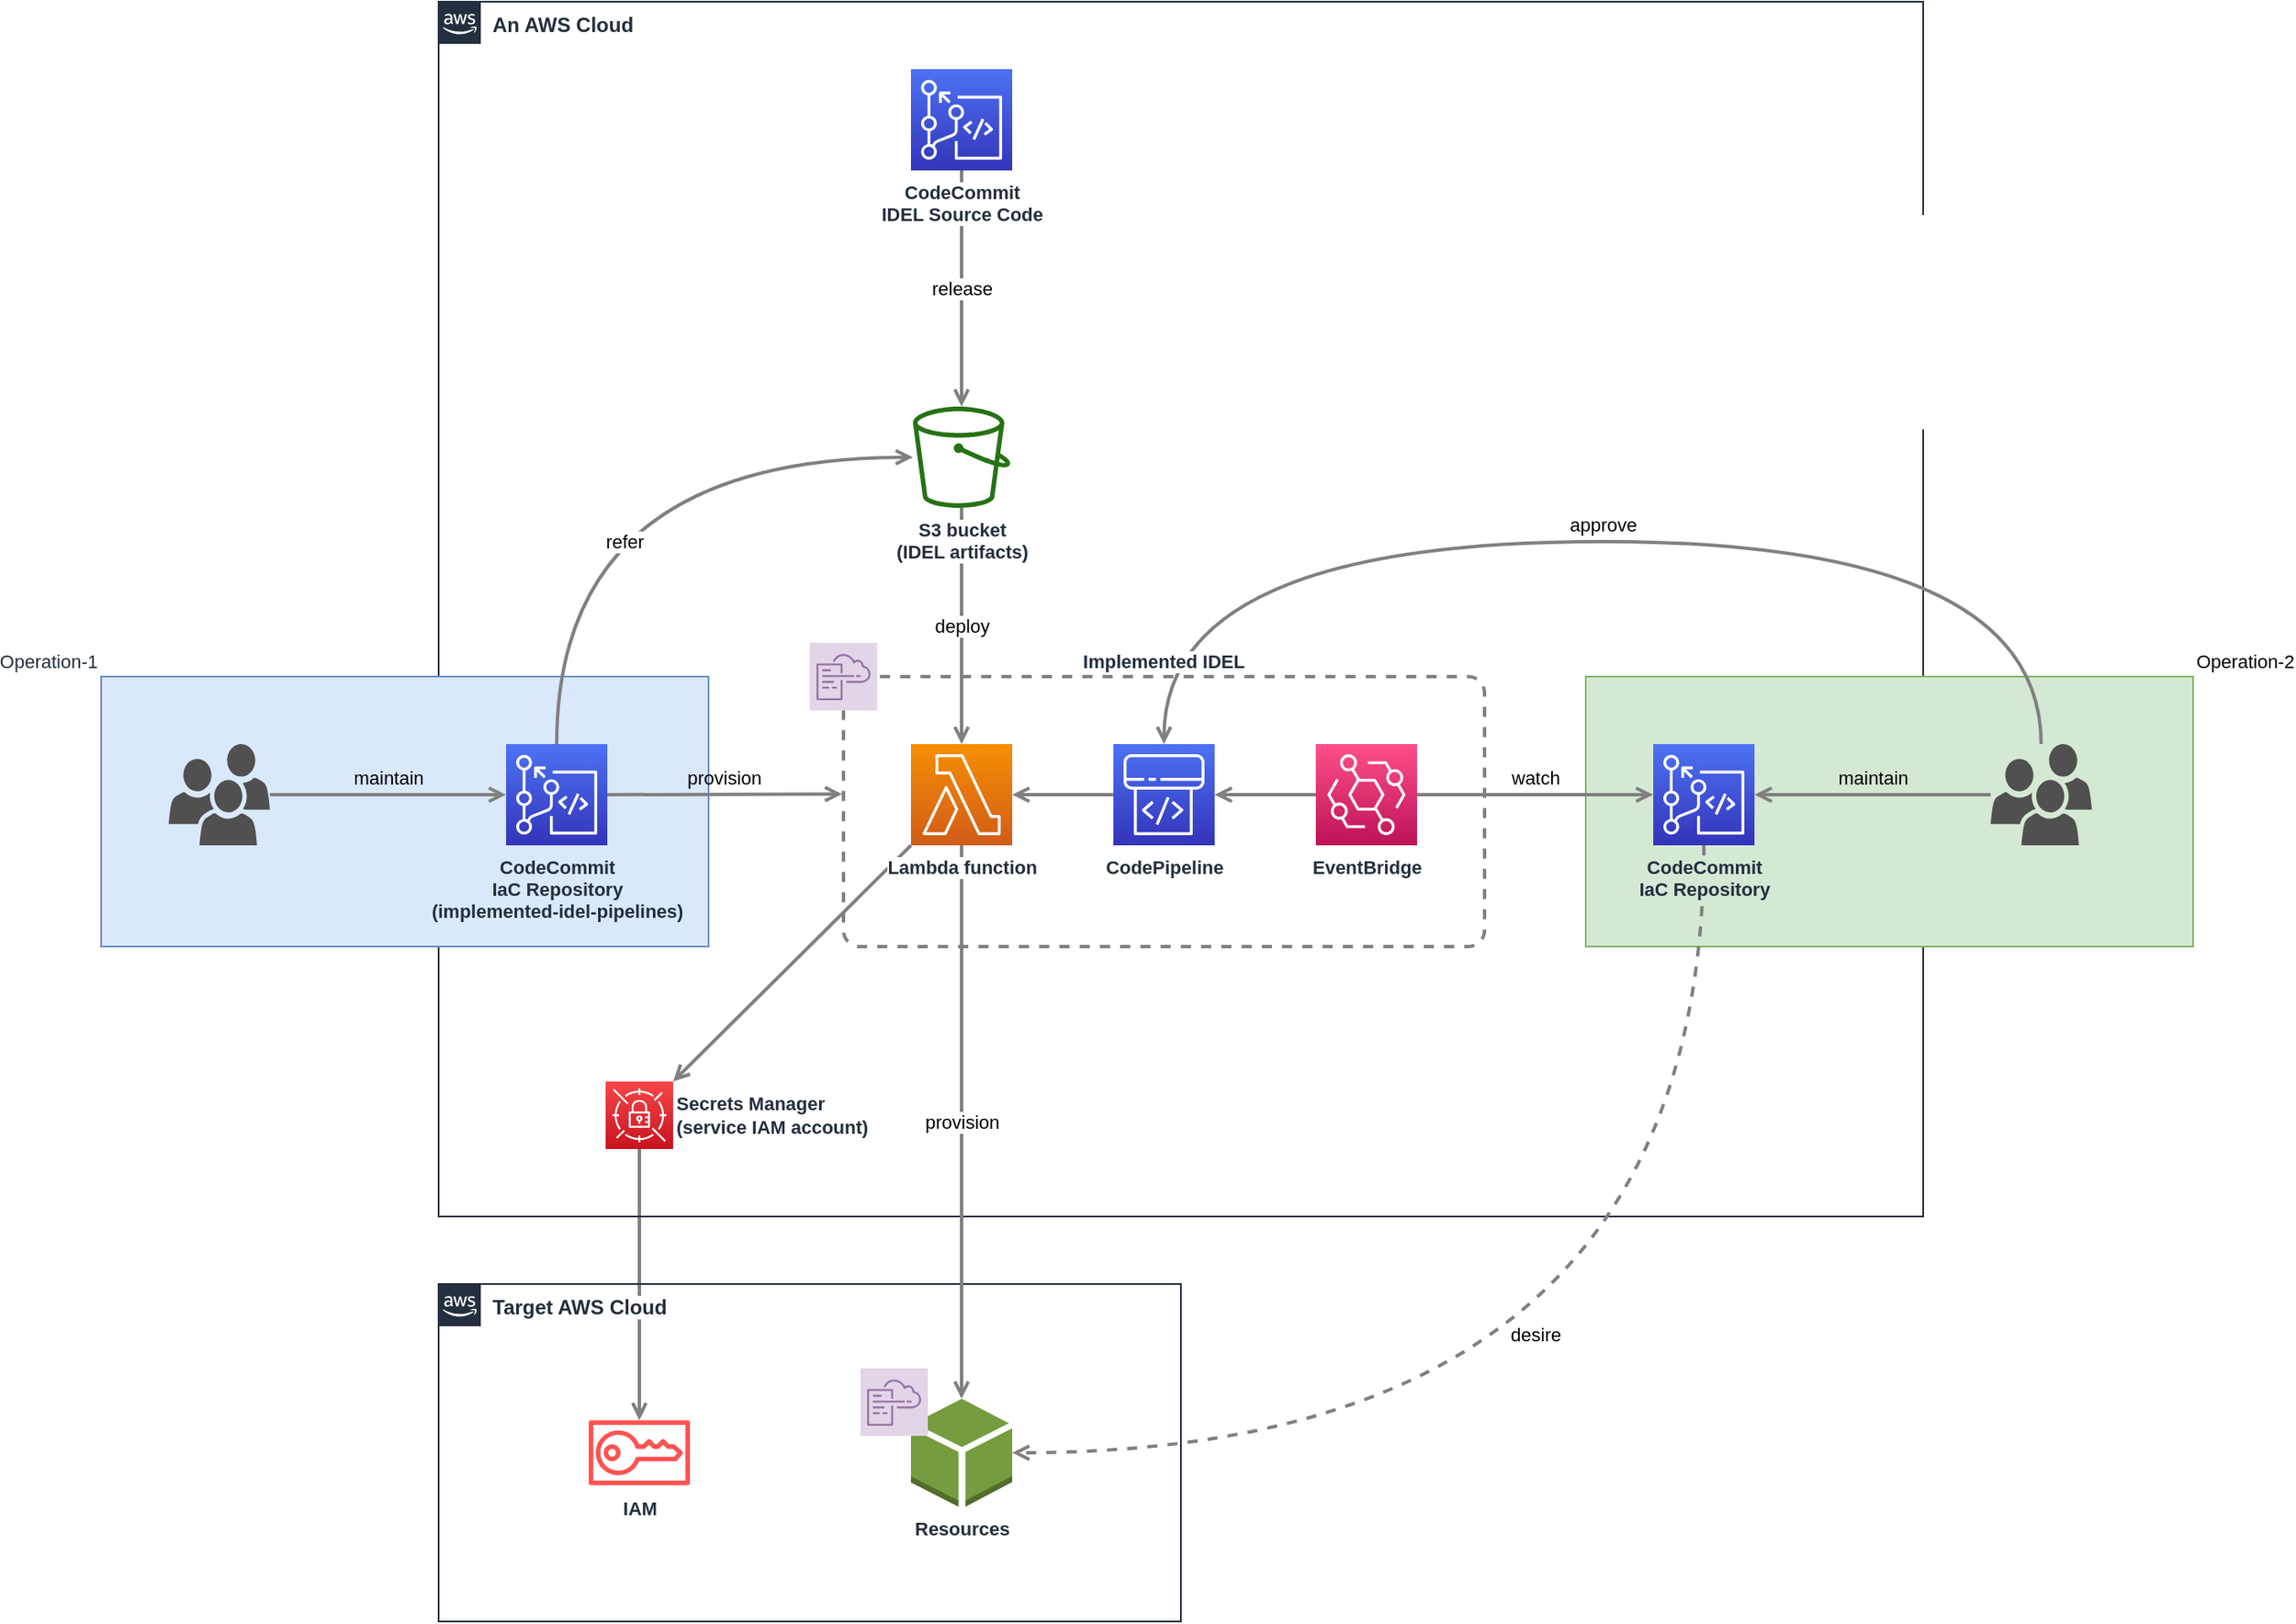 <mxfile version="15.8.7" type="device" pages="4"><diagram name="general" id="VisDK-uuIbkkQUwZa77O"><mxGraphModel dx="1422" dy="2034" grid="1" gridSize="10" guides="1" tooltips="1" connect="1" arrows="1" fold="1" page="1" pageScale="1" pageWidth="827" pageHeight="1169" math="0" shadow="0"><root><mxCell id="Ak3aXE4dtTn7bQqiVz5F-0"/><mxCell id="Ak3aXE4dtTn7bQqiVz5F-1" parent="Ak3aXE4dtTn7bQqiVz5F-0"/><mxCell id="Ak3aXE4dtTn7bQqiVz5F-2" value="" style="rounded=0;orthogonalLoop=1;jettySize=auto;html=1;startArrow=none;startFill=0;endArrow=open;endFill=0;strokeColor=#808080;strokeWidth=2;exitX=0.5;exitY=1;exitDx=0;exitDy=0;exitPerimeter=0;" parent="Ak3aXE4dtTn7bQqiVz5F-1" source="Ak3aXE4dtTn7bQqiVz5F-52" target="Ak3aXE4dtTn7bQqiVz5F-53" edge="1"><mxGeometry relative="1" as="geometry"><mxPoint x="390" y="-220" as="sourcePoint"/><mxPoint x="1020" y="-510" as="targetPoint"/></mxGeometry></mxCell><mxCell id="Ak3aXE4dtTn7bQqiVz5F-3" value="An AWS Cloud" style="points=[[0,0],[0.25,0],[0.5,0],[0.75,0],[1,0],[1,0.25],[1,0.5],[1,0.75],[1,1],[0.75,1],[0.5,1],[0.25,1],[0,1],[0,0.75],[0,0.5],[0,0.25]];outlineConnect=0;gradientColor=none;html=1;whiteSpace=wrap;fontSize=12;fontStyle=1;shape=mxgraph.aws4.group;grIcon=mxgraph.aws4.group_aws_cloud_alt;strokeColor=#232F3E;fillColor=none;verticalAlign=top;align=left;spacingLeft=30;fontColor=#232F3E;dashed=0;labelBackgroundColor=#ffffff;" parent="Ak3aXE4dtTn7bQqiVz5F-1" vertex="1"><mxGeometry x="360" y="-880" width="880" height="720" as="geometry"/></mxCell><mxCell id="Ak3aXE4dtTn7bQqiVz5F-4" value="Operation-2" style="rounded=0;whiteSpace=wrap;html=1;labelBackgroundColor=default;fontSize=11;fillColor=#d5e8d4;strokeColor=#82b366;labelPosition=right;verticalLabelPosition=top;align=left;verticalAlign=bottom;" parent="Ak3aXE4dtTn7bQqiVz5F-1" vertex="1"><mxGeometry x="1040" y="-480" width="360" height="160" as="geometry"/></mxCell><mxCell id="Ak3aXE4dtTn7bQqiVz5F-5" value="Operation-1" style="rounded=0;whiteSpace=wrap;html=1;labelBackgroundColor=default;fontSize=11;fillColor=#dae8fc;strokeColor=#6c8ebf;labelPosition=left;verticalLabelPosition=top;align=right;verticalAlign=bottom;fontColor=#232F3E;" parent="Ak3aXE4dtTn7bQqiVz5F-1" vertex="1"><mxGeometry x="160" y="-480" width="360" height="160" as="geometry"/></mxCell><mxCell id="Ak3aXE4dtTn7bQqiVz5F-6" value="Target AWS Cloud" style="points=[[0,0],[0.25,0],[0.5,0],[0.75,0],[1,0],[1,0.25],[1,0.5],[1,0.75],[1,1],[0.75,1],[0.5,1],[0.25,1],[0,1],[0,0.75],[0,0.5],[0,0.25]];outlineConnect=0;gradientColor=none;html=1;whiteSpace=wrap;fontSize=12;fontStyle=1;shape=mxgraph.aws4.group;grIcon=mxgraph.aws4.group_aws_cloud_alt;strokeColor=#232F3E;fillColor=none;verticalAlign=top;align=left;spacingLeft=30;fontColor=#232F3E;dashed=0;labelBackgroundColor=#ffffff;" parent="Ak3aXE4dtTn7bQqiVz5F-1" vertex="1"><mxGeometry x="360" y="-120" width="440" height="200" as="geometry"/></mxCell><mxCell id="Ak3aXE4dtTn7bQqiVz5F-7" value="approve" style="rounded=0;orthogonalLoop=1;jettySize=auto;html=1;startArrow=none;startFill=0;endArrow=open;endFill=0;strokeColor=#808080;strokeWidth=2;edgeStyle=orthogonalEdgeStyle;curved=1;exitX=0.499;exitY=0;exitDx=0;exitDy=0;exitPerimeter=0;entryX=0.5;entryY=0;entryDx=0;entryDy=0;entryPerimeter=0;" parent="Ak3aXE4dtTn7bQqiVz5F-1" source="Ak3aXE4dtTn7bQqiVz5F-46" target="Ak3aXE4dtTn7bQqiVz5F-16" edge="1"><mxGeometry y="-10" relative="1" as="geometry"><mxPoint x="1350" y="-490" as="sourcePoint"/><mxPoint x="870" y="-590" as="targetPoint"/><mxPoint as="offset"/><Array as="points"><mxPoint x="1310" y="-560"/><mxPoint x="790" y="-560"/></Array></mxGeometry></mxCell><mxCell id="Ak3aXE4dtTn7bQqiVz5F-8" value="" style="rounded=0;orthogonalLoop=1;jettySize=auto;html=1;startArrow=none;startFill=0;endArrow=open;endFill=0;strokeColor=#808080;strokeWidth=2;entryX=1;entryY=0;entryDx=0;entryDy=0;entryPerimeter=0;exitX=0;exitY=1;exitDx=0;exitDy=0;exitPerimeter=0;" parent="Ak3aXE4dtTn7bQqiVz5F-1" source="Ak3aXE4dtTn7bQqiVz5F-39" target="Ak3aXE4dtTn7bQqiVz5F-52" edge="1"><mxGeometry relative="1" as="geometry"><mxPoint x="700" y="-300" as="sourcePoint"/><mxPoint x="770" y="-170" as="targetPoint"/></mxGeometry></mxCell><mxCell id="Ak3aXE4dtTn7bQqiVz5F-9" value="deploy" style="rounded=0;orthogonalLoop=1;jettySize=auto;html=1;startArrow=none;startFill=0;endArrow=open;endFill=0;strokeColor=#808080;strokeWidth=2;entryX=0.5;entryY=0;entryDx=0;entryDy=0;entryPerimeter=0;" parent="Ak3aXE4dtTn7bQqiVz5F-1" source="Ak3aXE4dtTn7bQqiVz5F-14" target="Ak3aXE4dtTn7bQqiVz5F-39" edge="1"><mxGeometry relative="1" as="geometry"><mxPoint x="669.41" y="-580" as="sourcePoint"/><mxPoint x="730" y="-540" as="targetPoint"/></mxGeometry></mxCell><mxCell id="Ak3aXE4dtTn7bQqiVz5F-12" value="release" style="rounded=0;orthogonalLoop=1;jettySize=auto;html=1;startArrow=none;startFill=0;endArrow=open;endFill=0;strokeColor=#808080;strokeWidth=2;exitX=0.5;exitY=1;exitDx=0;exitDy=0;exitPerimeter=0;" parent="Ak3aXE4dtTn7bQqiVz5F-1" source="Ak3aXE4dtTn7bQqiVz5F-15" target="Ak3aXE4dtTn7bQqiVz5F-14" edge="1"><mxGeometry relative="1" as="geometry"><mxPoint x="509.66" y="-540" as="sourcePoint"/><mxPoint x="509" y="-199.52" as="targetPoint"/></mxGeometry></mxCell><mxCell id="Ak3aXE4dtTn7bQqiVz5F-13" value="Implemented IDEL" style="rounded=1;whiteSpace=wrap;html=1;shadow=0;labelBackgroundColor=default;sketch=0;fontSize=11;fontColor=#232F3E;strokeColor=#808080;strokeWidth=2;fillColor=none;gradientColor=none;align=center;dashed=1;arcSize=6;labelPosition=center;verticalLabelPosition=top;verticalAlign=bottom;fontStyle=1" parent="Ak3aXE4dtTn7bQqiVz5F-1" vertex="1"><mxGeometry x="600" y="-480" width="380" height="160" as="geometry"/></mxCell><mxCell id="Ak3aXE4dtTn7bQqiVz5F-14" value="S3 bucket&lt;br style=&quot;font-size: 11px&quot;&gt;(IDEL artifacts)" style="outlineConnect=0;fontColor=#232F3E;gradientColor=none;fillColor=#277116;strokeColor=none;dashed=0;verticalLabelPosition=bottom;verticalAlign=top;align=center;html=1;fontSize=11;fontStyle=1;pointerEvents=1;shape=mxgraph.aws4.bucket;labelBackgroundColor=#ffffff;" parent="Ak3aXE4dtTn7bQqiVz5F-1" vertex="1"><mxGeometry x="640" y="-640" width="60" height="60" as="geometry"/></mxCell><mxCell id="Ak3aXE4dtTn7bQqiVz5F-15" value="CodeCommit&lt;br&gt;IDEL Source Code" style="sketch=0;points=[[0,0,0],[0.25,0,0],[0.5,0,0],[0.75,0,0],[1,0,0],[0,1,0],[0.25,1,0],[0.5,1,0],[0.75,1,0],[1,1,0],[0,0.25,0],[0,0.5,0],[0,0.75,0],[1,0.25,0],[1,0.5,0],[1,0.75,0]];outlineConnect=0;fontColor=#232F3E;gradientColor=#4D72F3;gradientDirection=north;fillColor=#3334B9;strokeColor=#ffffff;dashed=0;verticalLabelPosition=bottom;verticalAlign=top;align=center;html=1;fontSize=11;fontStyle=1;aspect=fixed;shape=mxgraph.aws4.resourceIcon;resIcon=mxgraph.aws4.codecommit;labelBackgroundColor=default;" parent="Ak3aXE4dtTn7bQqiVz5F-1" vertex="1"><mxGeometry x="640" y="-840" width="60" height="60" as="geometry"/></mxCell><mxCell id="Ak3aXE4dtTn7bQqiVz5F-16" value="CodePipeline" style="sketch=0;points=[[0,0,0],[0.25,0,0],[0.5,0,0],[0.75,0,0],[1,0,0],[0,1,0],[0.25,1,0],[0.5,1,0],[0.75,1,0],[1,1,0],[0,0.25,0],[0,0.5,0],[0,0.75,0],[1,0.25,0],[1,0.5,0],[1,0.75,0]];outlineConnect=0;fontColor=#232F3E;gradientColor=#4D72F3;gradientDirection=north;fillColor=#3334B9;strokeColor=#ffffff;dashed=0;verticalLabelPosition=bottom;verticalAlign=top;align=center;html=1;fontSize=11;fontStyle=1;aspect=fixed;shape=mxgraph.aws4.resourceIcon;resIcon=mxgraph.aws4.codepipeline;labelBackgroundColor=default;" parent="Ak3aXE4dtTn7bQqiVz5F-1" vertex="1"><mxGeometry x="760" y="-440" width="60" height="60" as="geometry"/></mxCell><mxCell id="Ak3aXE4dtTn7bQqiVz5F-17" value="provision" style="rounded=0;orthogonalLoop=1;jettySize=auto;html=1;startArrow=none;startFill=0;endArrow=open;endFill=0;strokeColor=#808080;strokeWidth=2;exitX=1;exitY=0.5;exitDx=0;exitDy=0;exitPerimeter=0;labelBackgroundColor=none;entryX=-0.002;entryY=0.435;entryDx=0;entryDy=0;entryPerimeter=0;" parent="Ak3aXE4dtTn7bQqiVz5F-1" source="Ak3aXE4dtTn7bQqiVz5F-51" target="Ak3aXE4dtTn7bQqiVz5F-13" edge="1"><mxGeometry y="10" relative="1" as="geometry"><mxPoint x="470" y="-430" as="sourcePoint"/><mxPoint x="310" y="-280" as="targetPoint"/><mxPoint as="offset"/></mxGeometry></mxCell><mxCell id="Ak3aXE4dtTn7bQqiVz5F-18" value="" style="sketch=0;points=[[0,0,0],[0.25,0,0],[0.5,0,0],[0.75,0,0],[1,0,0],[0,1,0],[0.25,1,0],[0.5,1,0],[0.75,1,0],[1,1,0],[0,0.25,0],[0,0.5,0],[0,0.75,0],[1,0.25,0],[1,0.5,0],[1,0.75,0]];points=[[0,0,0],[0.25,0,0],[0.5,0,0],[0.75,0,0],[1,0,0],[0,1,0],[0.25,1,0],[0.5,1,0],[0.75,1,0],[1,1,0],[0,0.25,0],[0,0.5,0],[0,0.75,0],[1,0.25,0],[1,0.5,0],[1,0.75,0]];outlineConnect=0;gradientDirection=north;fillColor=#e1d5e7;strokeColor=#9673a6;dashed=0;verticalLabelPosition=bottom;verticalAlign=top;align=center;html=1;fontSize=12;fontStyle=0;aspect=fixed;shape=mxgraph.aws4.resourceIcon;resIcon=mxgraph.aws4.cloudformation;labelBackgroundColor=default;" parent="Ak3aXE4dtTn7bQqiVz5F-1" vertex="1"><mxGeometry x="580" y="-500" width="40" height="40" as="geometry"/></mxCell><mxCell id="Ak3aXE4dtTn7bQqiVz5F-19" value="watch" style="rounded=0;orthogonalLoop=1;jettySize=auto;html=1;startArrow=none;startFill=0;endArrow=open;endFill=0;strokeColor=#808080;strokeWidth=2;entryX=0;entryY=0.5;entryDx=0;entryDy=0;exitX=1;exitY=0.5;exitDx=0;exitDy=0;exitPerimeter=0;entryPerimeter=0;" parent="Ak3aXE4dtTn7bQqiVz5F-1" source="Ak3aXE4dtTn7bQqiVz5F-20" target="Ak3aXE4dtTn7bQqiVz5F-49" edge="1"><mxGeometry y="10" relative="1" as="geometry"><mxPoint x="1241" y="-320" as="sourcePoint"/><mxPoint x="1802" y="-310" as="targetPoint"/><mxPoint as="offset"/></mxGeometry></mxCell><mxCell id="Ak3aXE4dtTn7bQqiVz5F-20" value="EventBridge" style="sketch=0;points=[[0,0,0],[0.25,0,0],[0.5,0,0],[0.75,0,0],[1,0,0],[0,1,0],[0.25,1,0],[0.5,1,0],[0.75,1,0],[1,1,0],[0,0.25,0],[0,0.5,0],[0,0.75,0],[1,0.25,0],[1,0.5,0],[1,0.75,0]];outlineConnect=0;fontColor=#232F3E;gradientColor=#FF4F8B;gradientDirection=north;fillColor=#BC1356;strokeColor=#ffffff;dashed=0;verticalLabelPosition=bottom;verticalAlign=top;align=center;html=1;fontSize=11;fontStyle=1;aspect=fixed;shape=mxgraph.aws4.resourceIcon;resIcon=mxgraph.aws4.eventbridge;labelBackgroundColor=default;" parent="Ak3aXE4dtTn7bQqiVz5F-1" vertex="1"><mxGeometry x="880" y="-440" width="60" height="60" as="geometry"/></mxCell><mxCell id="Ak3aXE4dtTn7bQqiVz5F-21" value="" style="rounded=0;orthogonalLoop=1;jettySize=auto;html=1;startArrow=none;startFill=0;endArrow=open;endFill=0;strokeColor=#808080;strokeWidth=2;entryX=1;entryY=0.5;entryDx=0;entryDy=0;exitX=0;exitY=0.5;exitDx=0;exitDy=0;exitPerimeter=0;entryPerimeter=0;" parent="Ak3aXE4dtTn7bQqiVz5F-1" source="Ak3aXE4dtTn7bQqiVz5F-20" target="Ak3aXE4dtTn7bQqiVz5F-16" edge="1"><mxGeometry y="10" relative="1" as="geometry"><mxPoint x="880" y="-170" as="sourcePoint"/><mxPoint x="1020" y="-170" as="targetPoint"/><mxPoint as="offset"/></mxGeometry></mxCell><mxCell id="Ak3aXE4dtTn7bQqiVz5F-22" value="" style="rounded=0;orthogonalLoop=1;jettySize=auto;html=1;startArrow=none;startFill=0;endArrow=open;endFill=0;strokeColor=#808080;strokeWidth=2;entryX=1;entryY=0.5;entryDx=0;entryDy=0;exitX=0;exitY=0.5;exitDx=0;exitDy=0;exitPerimeter=0;entryPerimeter=0;" parent="Ak3aXE4dtTn7bQqiVz5F-1" source="Ak3aXE4dtTn7bQqiVz5F-16" target="Ak3aXE4dtTn7bQqiVz5F-39" edge="1"><mxGeometry y="10" relative="1" as="geometry"><mxPoint x="890" y="-400" as="sourcePoint"/><mxPoint x="830" y="-400" as="targetPoint"/><mxPoint as="offset"/></mxGeometry></mxCell><mxCell id="Ak3aXE4dtTn7bQqiVz5F-24" value="provision" style="rounded=0;orthogonalLoop=1;jettySize=auto;html=1;startArrow=none;startFill=0;endArrow=open;endFill=0;strokeColor=#808080;strokeWidth=2;exitX=0.5;exitY=1;exitDx=0;exitDy=0;exitPerimeter=0;entryX=0.5;entryY=0;entryDx=0;entryDy=0;entryPerimeter=0;" parent="Ak3aXE4dtTn7bQqiVz5F-1" source="Ak3aXE4dtTn7bQqiVz5F-39" target="Ak3aXE4dtTn7bQqiVz5F-54" edge="1"><mxGeometry x="-0.003" relative="1" as="geometry"><mxPoint x="470" y="-400" as="sourcePoint"/><mxPoint x="670" y="-49.391" as="targetPoint"/><mxPoint as="offset"/></mxGeometry></mxCell><mxCell id="Ak3aXE4dtTn7bQqiVz5F-39" value="Lambda function" style="sketch=0;points=[[0,0,0],[0.25,0,0],[0.5,0,0],[0.75,0,0],[1,0,0],[0,1,0],[0.25,1,0],[0.5,1,0],[0.75,1,0],[1,1,0],[0,0.25,0],[0,0.5,0],[0,0.75,0],[1,0.25,0],[1,0.5,0],[1,0.75,0]];outlineConnect=0;fontColor=#232F3E;gradientColor=#F78E04;gradientDirection=north;fillColor=#D05C17;strokeColor=#ffffff;dashed=0;verticalLabelPosition=bottom;verticalAlign=top;align=center;html=1;fontSize=11;fontStyle=1;aspect=fixed;shape=mxgraph.aws4.resourceIcon;resIcon=mxgraph.aws4.lambda;labelBackgroundColor=default;" parent="Ak3aXE4dtTn7bQqiVz5F-1" vertex="1"><mxGeometry x="640" y="-440" width="60" height="60" as="geometry"/></mxCell><mxCell id="Ak3aXE4dtTn7bQqiVz5F-40" value="" style="pointerEvents=1;shadow=0;dashed=0;html=1;strokeColor=none;fillColor=#505050;labelPosition=center;verticalLabelPosition=bottom;verticalAlign=top;outlineConnect=0;align=center;shape=mxgraph.office.users.users;aspect=fixed;fontStyle=1;fontColor=#232F3E;labelBackgroundColor=default;fontSize=12;" parent="Ak3aXE4dtTn7bQqiVz5F-1" vertex="1"><mxGeometry x="200" y="-440" width="60" height="60" as="geometry"/></mxCell><mxCell id="Ak3aXE4dtTn7bQqiVz5F-41" value="maintain" style="rounded=0;orthogonalLoop=1;jettySize=auto;html=1;startArrow=none;startFill=0;endArrow=open;endFill=0;strokeColor=#808080;strokeWidth=2;entryX=0;entryY=0.5;entryDx=0;entryDy=0;entryPerimeter=0;labelBackgroundColor=none;" parent="Ak3aXE4dtTn7bQqiVz5F-1" source="Ak3aXE4dtTn7bQqiVz5F-40" target="Ak3aXE4dtTn7bQqiVz5F-51" edge="1"><mxGeometry y="10" relative="1" as="geometry"><mxPoint x="270" y="-400" as="sourcePoint"/><mxPoint x="400" y="-409.88" as="targetPoint"/><mxPoint as="offset"/></mxGeometry></mxCell><mxCell id="Ak3aXE4dtTn7bQqiVz5F-42" value="refer" style="rounded=0;orthogonalLoop=1;jettySize=auto;html=1;startArrow=none;startFill=0;endArrow=open;endFill=0;strokeColor=#808080;strokeWidth=2;edgeStyle=orthogonalEdgeStyle;curved=1;exitX=0.5;exitY=0;exitDx=0;exitDy=0;exitPerimeter=0;" parent="Ak3aXE4dtTn7bQqiVz5F-1" source="Ak3aXE4dtTn7bQqiVz5F-51" target="Ak3aXE4dtTn7bQqiVz5F-14" edge="1"><mxGeometry x="-0.37" y="-40" relative="1" as="geometry"><mxPoint x="70" y="-399.979" as="sourcePoint"/><mxPoint x="400" y="-610" as="targetPoint"/><mxPoint as="offset"/><Array as="points"><mxPoint x="430" y="-610"/></Array></mxGeometry></mxCell><mxCell id="Ak3aXE4dtTn7bQqiVz5F-46" value="" style="pointerEvents=1;shadow=0;dashed=0;html=1;strokeColor=none;fillColor=#505050;labelPosition=center;verticalLabelPosition=bottom;verticalAlign=top;outlineConnect=0;align=center;shape=mxgraph.office.users.users;aspect=fixed;fontStyle=1;fontColor=#232F3E;labelBackgroundColor=default;fontSize=12;" parent="Ak3aXE4dtTn7bQqiVz5F-1" vertex="1"><mxGeometry x="1280" y="-440" width="60" height="60" as="geometry"/></mxCell><mxCell id="Ak3aXE4dtTn7bQqiVz5F-47" value="maintain" style="rounded=0;orthogonalLoop=1;jettySize=auto;html=1;startArrow=none;startFill=0;endArrow=open;endFill=0;strokeColor=#808080;strokeWidth=2;entryX=1;entryY=0.5;entryDx=0;entryDy=0;entryPerimeter=0;labelBackgroundColor=none;" parent="Ak3aXE4dtTn7bQqiVz5F-1" source="Ak3aXE4dtTn7bQqiVz5F-46" target="Ak3aXE4dtTn7bQqiVz5F-49" edge="1"><mxGeometry y="-10" relative="1" as="geometry"><mxPoint x="70" y="-35" as="sourcePoint"/><mxPoint x="450" y="-35" as="targetPoint"/><mxPoint as="offset"/></mxGeometry></mxCell><mxCell id="Ak3aXE4dtTn7bQqiVz5F-48" value="desire" style="rounded=0;orthogonalLoop=1;jettySize=auto;html=1;startArrow=none;startFill=0;endArrow=open;endFill=0;strokeColor=#808080;strokeWidth=2;edgeStyle=orthogonalEdgeStyle;curved=1;exitX=0.5;exitY=1;exitDx=0;exitDy=0;exitPerimeter=0;dashed=1;entryX=1;entryY=0.5;entryDx=0;entryDy=0;entryPerimeter=0;" parent="Ak3aXE4dtTn7bQqiVz5F-1" source="Ak3aXE4dtTn7bQqiVz5F-49" target="Ak3aXE4dtTn7bQqiVz5F-54" edge="1"><mxGeometry x="0.195" y="-70" relative="1" as="geometry"><mxPoint x="1020" y="-185" as="sourcePoint"/><mxPoint x="700" y="-20" as="targetPoint"/><mxPoint as="offset"/><Array as="points"><mxPoint x="1110" y="-20"/></Array></mxGeometry></mxCell><mxCell id="Ak3aXE4dtTn7bQqiVz5F-49" value="CodeCommit&lt;br style=&quot;font-size: 11px&quot;&gt;IaC Repository" style="sketch=0;points=[[0,0,0],[0.25,0,0],[0.5,0,0],[0.75,0,0],[1,0,0],[0,1,0],[0.25,1,0],[0.5,1,0],[0.75,1,0],[1,1,0],[0,0.25,0],[0,0.5,0],[0,0.75,0],[1,0.25,0],[1,0.5,0],[1,0.75,0]];outlineConnect=0;fontColor=#232F3E;gradientColor=#4D72F3;gradientDirection=north;fillColor=#3334B9;strokeColor=#ffffff;dashed=0;verticalLabelPosition=bottom;verticalAlign=top;align=center;html=1;fontSize=11;fontStyle=1;aspect=fixed;shape=mxgraph.aws4.resourceIcon;resIcon=mxgraph.aws4.codecommit;labelBackgroundColor=#D5E8D4;" parent="Ak3aXE4dtTn7bQqiVz5F-1" vertex="1"><mxGeometry x="1080" y="-440" width="60" height="60" as="geometry"/></mxCell><mxCell id="Ak3aXE4dtTn7bQqiVz5F-51" value="CodeCommit&lt;br style=&quot;font-size: 11px&quot;&gt;IaC Repository&lt;br style=&quot;font-size: 11px&quot;&gt;(implemented-idel-pipelines)" style="sketch=0;points=[[0,0,0],[0.25,0,0],[0.5,0,0],[0.75,0,0],[1,0,0],[0,1,0],[0.25,1,0],[0.5,1,0],[0.75,1,0],[1,1,0],[0,0.25,0],[0,0.5,0],[0,0.75,0],[1,0.25,0],[1,0.5,0],[1,0.75,0]];outlineConnect=0;fontColor=#232F3E;gradientColor=#4D72F3;gradientDirection=north;fillColor=#3334B9;strokeColor=#ffffff;dashed=0;verticalLabelPosition=bottom;verticalAlign=top;align=center;html=1;fontSize=11;fontStyle=1;aspect=fixed;shape=mxgraph.aws4.resourceIcon;resIcon=mxgraph.aws4.codecommit;labelBackgroundColor=none;" parent="Ak3aXE4dtTn7bQqiVz5F-1" vertex="1"><mxGeometry x="400" y="-440" width="60" height="60" as="geometry"/></mxCell><mxCell id="Ak3aXE4dtTn7bQqiVz5F-52" value="Secrets Manager&lt;br style=&quot;font-size: 11px;&quot;&gt;(service IAM account)" style="sketch=0;points=[[0,0,0],[0.25,0,0],[0.5,0,0],[0.75,0,0],[1,0,0],[0,1,0],[0.25,1,0],[0.5,1,0],[0.75,1,0],[1,1,0],[0,0.25,0],[0,0.5,0],[0,0.75,0],[1,0.25,0],[1,0.5,0],[1,0.75,0]];outlineConnect=0;fontColor=#232F3E;gradientColor=#F54749;gradientDirection=north;fillColor=#C7131F;strokeColor=#ffffff;dashed=0;verticalLabelPosition=middle;verticalAlign=middle;align=left;html=1;fontSize=11;fontStyle=1;aspect=fixed;shape=mxgraph.aws4.resourceIcon;resIcon=mxgraph.aws4.secrets_manager;labelBackgroundColor=default;labelPosition=right;" parent="Ak3aXE4dtTn7bQqiVz5F-1" vertex="1"><mxGeometry x="459" y="-240" width="40" height="40" as="geometry"/></mxCell><mxCell id="Ak3aXE4dtTn7bQqiVz5F-53" value="&lt;font style=&quot;font-size: 11px;&quot;&gt;IAM&lt;/font&gt;" style="sketch=0;outlineConnect=0;fontColor=#232F3E;gradientColor=none;fillColor=#FF5252;strokeColor=none;dashed=0;verticalLabelPosition=bottom;verticalAlign=top;align=center;html=1;fontSize=11;fontStyle=1;pointerEvents=1;shape=mxgraph.aws4.sts;" parent="Ak3aXE4dtTn7bQqiVz5F-1" vertex="1"><mxGeometry x="449" y="-40" width="60" height="40" as="geometry"/></mxCell><mxCell id="Ak3aXE4dtTn7bQqiVz5F-54" value="Resources" style="outlineConnect=0;dashed=0;verticalLabelPosition=bottom;verticalAlign=top;align=center;html=1;shape=mxgraph.aws3.resources;fillColor=#759C3E;gradientColor=none;fontSize=11;fontStyle=1;fontColor=#232F3E;" parent="Ak3aXE4dtTn7bQqiVz5F-1" vertex="1"><mxGeometry x="640" y="-52" width="60" height="64" as="geometry"/></mxCell><mxCell id="Ak3aXE4dtTn7bQqiVz5F-56" value="" style="sketch=0;points=[[0,0,0],[0.25,0,0],[0.5,0,0],[0.75,0,0],[1,0,0],[0,1,0],[0.25,1,0],[0.5,1,0],[0.75,1,0],[1,1,0],[0,0.25,0],[0,0.5,0],[0,0.75,0],[1,0.25,0],[1,0.5,0],[1,0.75,0]];points=[[0,0,0],[0.25,0,0],[0.5,0,0],[0.75,0,0],[1,0,0],[0,1,0],[0.25,1,0],[0.5,1,0],[0.75,1,0],[1,1,0],[0,0.25,0],[0,0.5,0],[0,0.75,0],[1,0.25,0],[1,0.5,0],[1,0.75,0]];outlineConnect=0;gradientDirection=north;fillColor=#e1d5e7;strokeColor=#9673a6;dashed=0;verticalLabelPosition=bottom;verticalAlign=top;align=center;html=1;fontSize=12;fontStyle=0;aspect=fixed;shape=mxgraph.aws4.resourceIcon;resIcon=mxgraph.aws4.cloudformation;labelBackgroundColor=default;" parent="Ak3aXE4dtTn7bQqiVz5F-1" vertex="1"><mxGeometry x="610" y="-70" width="40" height="40" as="geometry"/></mxCell></root></mxGraphModel></diagram><diagram name="idel-implementation" id="hwzPRt8zxxXu4CV84wKU"><mxGraphModel dx="1422" dy="2034" grid="1" gridSize="10" guides="1" tooltips="1" connect="1" arrows="1" fold="1" page="1" pageScale="1" pageWidth="827" pageHeight="1169" math="0" shadow="0"><root><mxCell id="3uvWE5T8u-aL20OXsyys-0"/><mxCell id="3uvWE5T8u-aL20OXsyys-1" parent="3uvWE5T8u-aL20OXsyys-0"/><mxCell id="QYMtDy4d8zQsQfAzh567-2" value="" style="rounded=0;orthogonalLoop=1;jettySize=auto;html=1;startArrow=none;startFill=0;endArrow=open;endFill=0;strokeColor=#808080;strokeWidth=2;entryX=1;entryY=0;entryDx=0;entryDy=0;entryPerimeter=0;exitX=0;exitY=1;exitDx=0;exitDy=0;exitPerimeter=0;" parent="3uvWE5T8u-aL20OXsyys-1" source="3uvWE5T8u-aL20OXsyys-34" target="QYMtDy4d8zQsQfAzh567-0" edge="1"><mxGeometry relative="1" as="geometry"><mxPoint x="350" y="-390" as="sourcePoint"/><mxPoint x="410" y="-450" as="targetPoint"/></mxGeometry></mxCell><mxCell id="W5_wMsTC3G7d7x-_AxM3-0" value="approve" style="rounded=0;orthogonalLoop=1;jettySize=auto;html=1;startArrow=none;startFill=0;endArrow=open;endFill=0;strokeColor=#808080;strokeWidth=2;edgeStyle=orthogonalEdgeStyle;curved=1;entryX=0.5;entryY=0;entryDx=0;entryDy=0;entryPerimeter=0;" parent="3uvWE5T8u-aL20OXsyys-1" source="3uvWE5T8u-aL20OXsyys-41" target="3uvWE5T8u-aL20OXsyys-9" edge="1"><mxGeometry y="-10" relative="1" as="geometry"><mxPoint x="1100" y="-1040" as="sourcePoint"/><mxPoint x="690" y="-830" as="targetPoint"/><mxPoint as="offset"/><Array as="points"><mxPoint x="950" y="-760"/><mxPoint x="430" y="-760"/></Array></mxGeometry></mxCell><mxCell id="3uvWE5T8u-aL20OXsyys-5" value="release" style="rounded=0;orthogonalLoop=1;jettySize=auto;html=1;startArrow=none;startFill=0;endArrow=open;endFill=0;strokeColor=#808080;strokeWidth=2;exitX=0.5;exitY=1;exitDx=0;exitDy=0;exitPerimeter=0;" parent="3uvWE5T8u-aL20OXsyys-1" source="3uvWE5T8u-aL20OXsyys-8" target="3uvWE5T8u-aL20OXsyys-7" edge="1"><mxGeometry relative="1" as="geometry"><mxPoint x="149.66" y="-740" as="sourcePoint"/><mxPoint x="149" y="-399.52" as="targetPoint"/></mxGeometry></mxCell><mxCell id="3uvWE5T8u-aL20OXsyys-6" value="Implemented IDEL" style="rounded=1;whiteSpace=wrap;html=1;shadow=0;labelBackgroundColor=default;sketch=0;fontSize=11;fontColor=#232F3E;strokeColor=#808080;strokeWidth=2;fillColor=none;gradientColor=none;align=center;dashed=1;arcSize=6;labelPosition=center;verticalLabelPosition=top;verticalAlign=bottom;fontStyle=1" parent="3uvWE5T8u-aL20OXsyys-1" vertex="1"><mxGeometry x="240" y="-680" width="380" height="140" as="geometry"/></mxCell><mxCell id="3uvWE5T8u-aL20OXsyys-8" value="Source code IDEL" style="sketch=0;points=[[0,0,0],[0.25,0,0],[0.5,0,0],[0.75,0,0],[1,0,0],[0,1,0],[0.25,1,0],[0.5,1,0],[0.75,1,0],[1,1,0],[0,0.25,0],[0,0.5,0],[0,0.75,0],[1,0.25,0],[1,0.5,0],[1,0.75,0]];outlineConnect=0;fontColor=#232F3E;gradientColor=#4D72F3;gradientDirection=north;fillColor=#3334B9;strokeColor=#ffffff;dashed=0;verticalLabelPosition=bottom;verticalAlign=top;align=center;html=1;fontSize=11;fontStyle=1;aspect=fixed;shape=mxgraph.aws4.resourceIcon;resIcon=mxgraph.aws4.codecommit;labelBackgroundColor=default;" parent="3uvWE5T8u-aL20OXsyys-1" vertex="1"><mxGeometry x="280" y="-1040" width="60" height="60" as="geometry"/></mxCell><mxCell id="3uvWE5T8u-aL20OXsyys-9" value="CodePipeline" style="sketch=0;points=[[0,0,0],[0.25,0,0],[0.5,0,0],[0.75,0,0],[1,0,0],[0,1,0],[0.25,1,0],[0.5,1,0],[0.75,1,0],[1,1,0],[0,0.25,0],[0,0.5,0],[0,0.75,0],[1,0.25,0],[1,0.5,0],[1,0.75,0]];outlineConnect=0;fontColor=#232F3E;gradientColor=#4D72F3;gradientDirection=north;fillColor=#3334B9;strokeColor=#ffffff;dashed=0;verticalLabelPosition=bottom;verticalAlign=top;align=center;html=1;fontSize=11;fontStyle=1;aspect=fixed;shape=mxgraph.aws4.resourceIcon;resIcon=mxgraph.aws4.codepipeline;labelBackgroundColor=default;" parent="3uvWE5T8u-aL20OXsyys-1" vertex="1"><mxGeometry x="400" y="-640" width="60" height="60" as="geometry"/></mxCell><mxCell id="3uvWE5T8u-aL20OXsyys-14" value="watch" style="rounded=0;orthogonalLoop=1;jettySize=auto;html=1;startArrow=none;startFill=0;endArrow=open;endFill=0;strokeColor=#808080;strokeWidth=2;entryX=0;entryY=0.5;entryDx=0;entryDy=0;exitX=1;exitY=0.5;exitDx=0;exitDy=0;exitPerimeter=0;entryPerimeter=0;" parent="3uvWE5T8u-aL20OXsyys-1" source="3uvWE5T8u-aL20OXsyys-15" target="3uvWE5T8u-aL20OXsyys-44" edge="1"><mxGeometry y="10" relative="1" as="geometry"><mxPoint x="881" y="-520" as="sourcePoint"/><mxPoint x="1442" y="-510" as="targetPoint"/><mxPoint as="offset"/></mxGeometry></mxCell><mxCell id="3uvWE5T8u-aL20OXsyys-15" value="EventBridge" style="sketch=0;points=[[0,0,0],[0.25,0,0],[0.5,0,0],[0.75,0,0],[1,0,0],[0,1,0],[0.25,1,0],[0.5,1,0],[0.75,1,0],[1,1,0],[0,0.25,0],[0,0.5,0],[0,0.75,0],[1,0.25,0],[1,0.5,0],[1,0.75,0]];outlineConnect=0;fontColor=#232F3E;gradientColor=#FF4F8B;gradientDirection=north;fillColor=#BC1356;strokeColor=#ffffff;dashed=0;verticalLabelPosition=bottom;verticalAlign=top;align=center;html=1;fontSize=11;fontStyle=1;aspect=fixed;shape=mxgraph.aws4.resourceIcon;resIcon=mxgraph.aws4.eventbridge;labelBackgroundColor=default;" parent="3uvWE5T8u-aL20OXsyys-1" vertex="1"><mxGeometry x="520" y="-640" width="60" height="60" as="geometry"/></mxCell><mxCell id="3uvWE5T8u-aL20OXsyys-16" value="" style="rounded=0;orthogonalLoop=1;jettySize=auto;html=1;startArrow=none;startFill=0;endArrow=open;endFill=0;strokeColor=#808080;strokeWidth=2;entryX=1;entryY=0.5;entryDx=0;entryDy=0;exitX=0;exitY=0.5;exitDx=0;exitDy=0;exitPerimeter=0;entryPerimeter=0;" parent="3uvWE5T8u-aL20OXsyys-1" source="3uvWE5T8u-aL20OXsyys-15" target="3uvWE5T8u-aL20OXsyys-9" edge="1"><mxGeometry y="10" relative="1" as="geometry"><mxPoint x="520" y="-370" as="sourcePoint"/><mxPoint x="660" y="-370" as="targetPoint"/><mxPoint as="offset"/></mxGeometry></mxCell><mxCell id="3uvWE5T8u-aL20OXsyys-17" value="" style="rounded=0;orthogonalLoop=1;jettySize=auto;html=1;startArrow=none;startFill=0;endArrow=open;endFill=0;strokeColor=#808080;strokeWidth=2;entryX=1;entryY=0.5;entryDx=0;entryDy=0;exitX=0;exitY=0.5;exitDx=0;exitDy=0;exitPerimeter=0;entryPerimeter=0;" parent="3uvWE5T8u-aL20OXsyys-1" source="3uvWE5T8u-aL20OXsyys-9" target="3uvWE5T8u-aL20OXsyys-34" edge="1"><mxGeometry y="10" relative="1" as="geometry"><mxPoint x="530" y="-600" as="sourcePoint"/><mxPoint x="470" y="-600" as="targetPoint"/><mxPoint as="offset"/></mxGeometry></mxCell><mxCell id="3uvWE5T8u-aL20OXsyys-19" value="provision" style="rounded=0;orthogonalLoop=1;jettySize=auto;html=1;startArrow=none;startFill=0;endArrow=open;endFill=0;strokeColor=#808080;strokeWidth=2;exitX=0.5;exitY=1;exitDx=0;exitDy=0;exitPerimeter=0;" parent="3uvWE5T8u-aL20OXsyys-1" source="3uvWE5T8u-aL20OXsyys-34" edge="1"><mxGeometry x="-0.003" relative="1" as="geometry"><mxPoint x="110" y="-600" as="sourcePoint"/><mxPoint x="310.0" y="-399.391" as="targetPoint"/><mxPoint as="offset"/></mxGeometry></mxCell><mxCell id="3uvWE5T8u-aL20OXsyys-41" value="" style="pointerEvents=1;shadow=0;dashed=0;html=1;strokeColor=none;fillColor=#505050;labelPosition=center;verticalLabelPosition=bottom;verticalAlign=top;outlineConnect=0;align=center;shape=mxgraph.office.users.users;aspect=fixed;fontStyle=1;fontColor=#232F3E;labelBackgroundColor=default;fontSize=12;" parent="3uvWE5T8u-aL20OXsyys-1" vertex="1"><mxGeometry x="920" y="-640" width="60" height="60" as="geometry"/></mxCell><mxCell id="3uvWE5T8u-aL20OXsyys-42" value="maintain" style="rounded=0;orthogonalLoop=1;jettySize=auto;html=1;startArrow=none;startFill=0;endArrow=open;endFill=0;strokeColor=#808080;strokeWidth=2;entryX=1;entryY=0.5;entryDx=0;entryDy=0;entryPerimeter=0;" parent="3uvWE5T8u-aL20OXsyys-1" source="3uvWE5T8u-aL20OXsyys-41" target="3uvWE5T8u-aL20OXsyys-44" edge="1"><mxGeometry y="-10" relative="1" as="geometry"><mxPoint x="-290" y="-235" as="sourcePoint"/><mxPoint x="90" y="-235" as="targetPoint"/><mxPoint as="offset"/></mxGeometry></mxCell><mxCell id="3uvWE5T8u-aL20OXsyys-43" value="desire" style="rounded=0;orthogonalLoop=1;jettySize=auto;html=1;startArrow=none;startFill=0;endArrow=open;endFill=0;strokeColor=#808080;strokeWidth=2;edgeStyle=orthogonalEdgeStyle;curved=1;exitX=0.5;exitY=1;exitDx=0;exitDy=0;exitPerimeter=0;dashed=1;" parent="3uvWE5T8u-aL20OXsyys-1" source="3uvWE5T8u-aL20OXsyys-44" edge="1"><mxGeometry y="-30" relative="1" as="geometry"><mxPoint x="660" y="-385" as="sourcePoint"/><mxPoint x="340" y="-370" as="targetPoint"/><mxPoint as="offset"/><Array as="points"><mxPoint x="750" y="-370"/></Array></mxGeometry></mxCell><mxCell id="3uvWE5T8u-aL20OXsyys-44" value="CodeCommit&lt;br style=&quot;font-size: 11px&quot;&gt;IaC repo" style="sketch=0;points=[[0,0,0],[0.25,0,0],[0.5,0,0],[0.75,0,0],[1,0,0],[0,1,0],[0.25,1,0],[0.5,1,0],[0.75,1,0],[1,1,0],[0,0.25,0],[0,0.5,0],[0,0.75,0],[1,0.25,0],[1,0.5,0],[1,0.75,0]];outlineConnect=0;fontColor=#232F3E;gradientColor=#4D72F3;gradientDirection=north;fillColor=#3334B9;strokeColor=#ffffff;dashed=0;verticalLabelPosition=bottom;verticalAlign=top;align=center;html=1;fontSize=11;fontStyle=1;aspect=fixed;shape=mxgraph.aws4.resourceIcon;resIcon=mxgraph.aws4.codecommit;labelBackgroundColor=default;" parent="3uvWE5T8u-aL20OXsyys-1" vertex="1"><mxGeometry x="720" y="-640" width="60" height="60" as="geometry"/></mxCell><mxCell id="3uvWE5T8u-aL20OXsyys-48" value="deploy" style="rounded=0;orthogonalLoop=1;jettySize=auto;html=1;startArrow=none;startFill=0;endArrow=open;endFill=0;strokeColor=#808080;strokeWidth=2;entryX=0.5;entryY=0;entryDx=0;entryDy=0;entryPerimeter=0;" parent="3uvWE5T8u-aL20OXsyys-1" source="3uvWE5T8u-aL20OXsyys-7" target="3uvWE5T8u-aL20OXsyys-34" edge="1"><mxGeometry relative="1" as="geometry"><mxPoint x="320" y="-970" as="sourcePoint"/><mxPoint x="320" y="-830" as="targetPoint"/></mxGeometry></mxCell><mxCell id="3uvWE5T8u-aL20OXsyys-7" value="S3 bucket&lt;br&gt;(IDEL artifacts)" style="outlineConnect=0;fontColor=#232F3E;gradientColor=none;fillColor=#277116;strokeColor=none;dashed=0;verticalLabelPosition=bottom;verticalAlign=top;align=center;html=1;fontSize=11;fontStyle=1;pointerEvents=1;shape=mxgraph.aws4.bucket;labelBackgroundColor=#ffffff;" parent="3uvWE5T8u-aL20OXsyys-1" vertex="1"><mxGeometry x="280" y="-840" width="60" height="60" as="geometry"/></mxCell><mxCell id="QYMtDy4d8zQsQfAzh567-1" value="" style="rounded=0;orthogonalLoop=1;jettySize=auto;html=1;startArrow=none;startFill=0;endArrow=open;endFill=0;strokeColor=#808080;strokeWidth=2;exitX=0.5;exitY=1;exitDx=0;exitDy=0;exitPerimeter=0;fontSize=11;" parent="3uvWE5T8u-aL20OXsyys-1" source="QYMtDy4d8zQsQfAzh567-0" target="RncHYw5uilfNWPakXlfh-0" edge="1"><mxGeometry relative="1" as="geometry"><mxPoint x="580" y="-930" as="sourcePoint"/><mxPoint x="350" y="-390" as="targetPoint"/></mxGeometry></mxCell><mxCell id="3uvWE5T8u-aL20OXsyys-34" value="Lambda function" style="sketch=0;points=[[0,0,0],[0.25,0,0],[0.5,0,0],[0.75,0,0],[1,0,0],[0,1,0],[0.25,1,0],[0.5,1,0],[0.75,1,0],[1,1,0],[0,0.25,0],[0,0.5,0],[0,0.75,0],[1,0.25,0],[1,0.5,0],[1,0.75,0]];outlineConnect=0;fontColor=#232F3E;gradientColor=#F78E04;gradientDirection=north;fillColor=#D05C17;strokeColor=#ffffff;dashed=0;verticalLabelPosition=bottom;verticalAlign=top;align=center;html=1;fontSize=11;fontStyle=1;aspect=fixed;shape=mxgraph.aws4.resourceIcon;resIcon=mxgraph.aws4.lambda;labelBackgroundColor=default;" parent="3uvWE5T8u-aL20OXsyys-1" vertex="1"><mxGeometry x="280" y="-640" width="60" height="60" as="geometry"/></mxCell><mxCell id="QYMtDy4d8zQsQfAzh567-0" value="Secrets Manager&lt;br style=&quot;font-size: 11px;&quot;&gt;(service IAM account)" style="sketch=0;points=[[0,0,0],[0.25,0,0],[0.5,0,0],[0.75,0,0],[1,0,0],[0,1,0],[0.25,1,0],[0.5,1,0],[0.75,1,0],[1,1,0],[0,0.25,0],[0,0.5,0],[0,0.75,0],[1,0.25,0],[1,0.5,0],[1,0.75,0]];outlineConnect=0;fontColor=#232F3E;gradientColor=#F54749;gradientDirection=north;fillColor=#C7131F;strokeColor=#ffffff;dashed=0;verticalLabelPosition=middle;verticalAlign=middle;align=left;html=1;fontSize=11;fontStyle=0;aspect=fixed;shape=mxgraph.aws4.resourceIcon;resIcon=mxgraph.aws4.secrets_manager;labelBackgroundColor=default;labelPosition=right;" parent="3uvWE5T8u-aL20OXsyys-1" vertex="1"><mxGeometry x="80" y="-510" width="40" height="40" as="geometry"/></mxCell><mxCell id="RncHYw5uilfNWPakXlfh-0" value="&lt;font style=&quot;font-size: 11px;&quot;&gt;IAM&lt;/font&gt;" style="sketch=0;outlineConnect=0;fontColor=#232F3E;gradientColor=none;fillColor=#FF5252;strokeColor=none;dashed=0;verticalLabelPosition=bottom;verticalAlign=top;align=center;html=1;fontSize=11;fontStyle=0;pointerEvents=1;shape=mxgraph.aws4.sts;" parent="3uvWE5T8u-aL20OXsyys-1" vertex="1"><mxGeometry x="70" y="-390" width="60" height="40" as="geometry"/></mxCell><mxCell id="3uvWE5T8u-aL20OXsyys-49" value="Target AWS account" style="outlineConnect=0;dashed=0;verticalLabelPosition=bottom;verticalAlign=top;align=center;html=1;shape=mxgraph.aws3.cloud_2;fillColor=#F58534;gradientColor=none;labelBackgroundColor=default;fontSize=11;strokeColor=#808080;aspect=fixed;fontStyle=1" parent="3uvWE5T8u-aL20OXsyys-1" vertex="1"><mxGeometry x="280" y="-400" width="60" height="60" as="geometry"/></mxCell><mxCell id="3uvWE5T8u-aL20OXsyys-45" value="" style="sketch=0;points=[[0,0,0],[0.25,0,0],[0.5,0,0],[0.75,0,0],[1,0,0],[0,1,0],[0.25,1,0],[0.5,1,0],[0.75,1,0],[1,1,0],[0,0.25,0],[0,0.5,0],[0,0.75,0],[1,0.25,0],[1,0.5,0],[1,0.75,0]];points=[[0,0,0],[0.25,0,0],[0.5,0,0],[0.75,0,0],[1,0,0],[0,1,0],[0.25,1,0],[0.5,1,0],[0.75,1,0],[1,1,0],[0,0.25,0],[0,0.5,0],[0,0.75,0],[1,0.25,0],[1,0.5,0],[1,0.75,0]];outlineConnect=0;gradientDirection=north;fillColor=#e1d5e7;strokeColor=#9673a6;dashed=0;verticalLabelPosition=bottom;verticalAlign=top;align=center;html=1;fontSize=12;fontStyle=0;aspect=fixed;shape=mxgraph.aws4.resourceIcon;resIcon=mxgraph.aws4.cloudformation;labelBackgroundColor=default;" parent="3uvWE5T8u-aL20OXsyys-1" vertex="1"><mxGeometry x="250" y="-430" width="40" height="40" as="geometry"/></mxCell><mxCell id="m8OcXmSqd-BM_hnIlUPb-0" value="generate" style="rounded=0;orthogonalLoop=1;jettySize=auto;html=1;startArrow=none;startFill=0;endArrow=open;endFill=0;strokeColor=#808080;strokeWidth=2;" parent="3uvWE5T8u-aL20OXsyys-1" source="3uvWE5T8u-aL20OXsyys-49" target="RncHYw5uilfNWPakXlfh-0" edge="1"><mxGeometry x="0.059" y="-10" relative="1" as="geometry"><mxPoint x="290" y="-570" as="sourcePoint"/><mxPoint x="150" y="-500" as="targetPoint"/><mxPoint as="offset"/></mxGeometry></mxCell></root></mxGraphModel></diagram><diagram id="OXQJJEZsBzgSyNoQBSRC" name="another-system-onoff"><mxGraphModel dx="1422" dy="2034" grid="1" gridSize="10" guides="1" tooltips="1" connect="1" arrows="1" fold="1" page="1" pageScale="1" pageWidth="827" pageHeight="1169" math="0" shadow="0"><root><mxCell id="xgjYoxvxg4CNqAEAVbtN-0"/><mxCell id="xgjYoxvxg4CNqAEAVbtN-1" parent="xgjYoxvxg4CNqAEAVbtN-0"/><mxCell id="x6kcUYL2DE0htMK2IG-j-1" value="" style="rounded=0;orthogonalLoop=1;jettySize=auto;html=1;startArrow=none;startFill=0;endArrow=open;endFill=0;strokeColor=#808080;strokeWidth=2;exitX=0.5;exitY=1;exitDx=0;exitDy=0;exitPerimeter=0;" parent="xgjYoxvxg4CNqAEAVbtN-1" source="x6kcUYL2DE0htMK2IG-j-2" target="NBSd-fOSdMky-e5VxOnG-1" edge="1"><mxGeometry relative="1" as="geometry"><mxPoint x="390" y="-220" as="sourcePoint"/><mxPoint x="1020" y="-510" as="targetPoint"/></mxGeometry></mxCell><mxCell id="oSkydcBdyATL8Zk3pWLb-1" value="AWS Cloud: IDEL" style="points=[[0,0],[0.25,0],[0.5,0],[0.75,0],[1,0],[1,0.25],[1,0.5],[1,0.75],[1,1],[0.75,1],[0.5,1],[0.25,1],[0,1],[0,0.75],[0,0.5],[0,0.25]];outlineConnect=0;gradientColor=none;html=1;whiteSpace=wrap;fontSize=12;fontStyle=1;shape=mxgraph.aws4.group;grIcon=mxgraph.aws4.group_aws_cloud_alt;strokeColor=#232F3E;fillColor=none;verticalAlign=top;align=left;spacingLeft=30;fontColor=#232F3E;dashed=0;labelBackgroundColor=#ffffff;" parent="xgjYoxvxg4CNqAEAVbtN-1" vertex="1"><mxGeometry x="360" y="-880" width="880" height="720" as="geometry"/></mxCell><mxCell id="v4KTjrGQu0EtwFctRx9k-4" value="Area-2" style="rounded=0;whiteSpace=wrap;html=1;labelBackgroundColor=default;fontSize=11;fillColor=#d5e8d4;strokeColor=#82b366;labelPosition=right;verticalLabelPosition=top;align=left;verticalAlign=bottom;" parent="xgjYoxvxg4CNqAEAVbtN-1" vertex="1"><mxGeometry x="1040" y="-480" width="360" height="160" as="geometry"/></mxCell><mxCell id="v4KTjrGQu0EtwFctRx9k-0" value="Area-1" style="rounded=0;whiteSpace=wrap;html=1;labelBackgroundColor=default;fontSize=11;fillColor=#dae8fc;strokeColor=#6c8ebf;labelPosition=left;verticalLabelPosition=top;align=right;verticalAlign=bottom;fontColor=#232F3E;" parent="xgjYoxvxg4CNqAEAVbtN-1" vertex="1"><mxGeometry x="160" y="-480" width="360" height="160" as="geometry"/></mxCell><mxCell id="NBSd-fOSdMky-e5VxOnG-0" value="AWS Cloud: TARGET" style="points=[[0,0],[0.25,0],[0.5,0],[0.75,0],[1,0],[1,0.25],[1,0.5],[1,0.75],[1,1],[0.75,1],[0.5,1],[0.25,1],[0,1],[0,0.75],[0,0.5],[0,0.25]];outlineConnect=0;gradientColor=none;html=1;whiteSpace=wrap;fontSize=12;fontStyle=1;shape=mxgraph.aws4.group;grIcon=mxgraph.aws4.group_aws_cloud_alt;strokeColor=#232F3E;fillColor=none;verticalAlign=top;align=left;spacingLeft=30;fontColor=#232F3E;dashed=0;labelBackgroundColor=#ffffff;" parent="xgjYoxvxg4CNqAEAVbtN-1" vertex="1"><mxGeometry x="360" y="-120" width="620" height="440" as="geometry"/></mxCell><mxCell id="oSkydcBdyATL8Zk3pWLb-0" value="approve" style="rounded=0;orthogonalLoop=1;jettySize=auto;html=1;startArrow=none;startFill=0;endArrow=open;endFill=0;strokeColor=#808080;strokeWidth=2;edgeStyle=orthogonalEdgeStyle;curved=1;exitX=0.499;exitY=0;exitDx=0;exitDy=0;exitPerimeter=0;entryX=0.5;entryY=0;entryDx=0;entryDy=0;entryPerimeter=0;" parent="xgjYoxvxg4CNqAEAVbtN-1" source="Ls4ndgN4l_BPDaNylO0X-7" target="a74i1HfR6_G7KYVrni9P-3" edge="1"><mxGeometry y="-10" relative="1" as="geometry"><mxPoint x="1350" y="-490" as="sourcePoint"/><mxPoint x="870" y="-590" as="targetPoint"/><mxPoint as="offset"/><Array as="points"><mxPoint x="1310" y="-560"/><mxPoint x="790" y="-560"/></Array></mxGeometry></mxCell><mxCell id="x6kcUYL2DE0htMK2IG-j-0" value="" style="rounded=0;orthogonalLoop=1;jettySize=auto;html=1;startArrow=none;startFill=0;endArrow=open;endFill=0;strokeColor=#808080;strokeWidth=2;entryX=1;entryY=0;entryDx=0;entryDy=0;entryPerimeter=0;exitX=0;exitY=1;exitDx=0;exitDy=0;exitPerimeter=0;" parent="xgjYoxvxg4CNqAEAVbtN-1" source="a74i1HfR6_G7KYVrni9P-4" target="x6kcUYL2DE0htMK2IG-j-2" edge="1"><mxGeometry relative="1" as="geometry"><mxPoint x="700" y="-300" as="sourcePoint"/><mxPoint x="770" y="-170" as="targetPoint"/></mxGeometry></mxCell><mxCell id="920dLWURIX5OH9iW-aZD-0" value="deploy" style="rounded=0;orthogonalLoop=1;jettySize=auto;html=1;startArrow=none;startFill=0;endArrow=open;endFill=0;strokeColor=#808080;strokeWidth=2;entryX=0.5;entryY=0;entryDx=0;entryDy=0;entryPerimeter=0;" parent="xgjYoxvxg4CNqAEAVbtN-1" source="a74i1HfR6_G7KYVrni9P-0" target="a74i1HfR6_G7KYVrni9P-4" edge="1"><mxGeometry relative="1" as="geometry"><mxPoint x="669.41" y="-580" as="sourcePoint"/><mxPoint x="730" y="-540" as="targetPoint"/></mxGeometry></mxCell><mxCell id="oqZ-UWkkMjH1KprPqxeg-27" value="" style="rounded=0;orthogonalLoop=1;jettySize=auto;html=1;startArrow=none;startFill=0;endArrow=open;endFill=0;strokeColor=#808080;strokeWidth=2;exitX=0.5;exitY=1;exitDx=0;exitDy=0;exitPerimeter=0;entryX=0.5;entryY=0;entryDx=0;entryDy=0;entryPerimeter=0;" parent="xgjYoxvxg4CNqAEAVbtN-1" source="oqZ-UWkkMjH1KprPqxeg-14" target="oqZ-UWkkMjH1KprPqxeg-22" edge="1"><mxGeometry y="10" relative="1" as="geometry"><mxPoint x="500" y="15.972" as="sourcePoint"/><mxPoint x="500" y="80" as="targetPoint"/><mxPoint as="offset"/></mxGeometry></mxCell><mxCell id="oqZ-UWkkMjH1KprPqxeg-26" value="" style="rounded=0;orthogonalLoop=1;jettySize=auto;html=1;startArrow=none;startFill=0;endArrow=open;endFill=0;strokeColor=#808080;strokeWidth=2;" parent="xgjYoxvxg4CNqAEAVbtN-1" source="oqZ-UWkkMjH1KprPqxeg-28" target="oqZ-UWkkMjH1KprPqxeg-14" edge="1"><mxGeometry y="10" relative="1" as="geometry"><mxPoint x="490" y="5.972" as="sourcePoint"/><mxPoint x="340" y="-30" as="targetPoint"/><mxPoint as="offset"/></mxGeometry></mxCell><mxCell id="oqZ-UWkkMjH1KprPqxeg-1" value="release" style="rounded=0;orthogonalLoop=1;jettySize=auto;html=1;startArrow=none;startFill=0;endArrow=open;endFill=0;strokeColor=#808080;strokeWidth=2;exitX=0.5;exitY=1;exitDx=0;exitDy=0;exitPerimeter=0;" parent="xgjYoxvxg4CNqAEAVbtN-1" source="a74i1HfR6_G7KYVrni9P-1" target="a74i1HfR6_G7KYVrni9P-0" edge="1"><mxGeometry relative="1" as="geometry"><mxPoint x="509.66" y="-540" as="sourcePoint"/><mxPoint x="509" y="-199.52" as="targetPoint"/></mxGeometry></mxCell><mxCell id="4JjDGteaGpVgFu0YnCbK-1" value="Implemented IDEL" style="rounded=1;whiteSpace=wrap;html=1;shadow=0;labelBackgroundColor=default;sketch=0;fontSize=11;fontColor=#232F3E;strokeColor=#808080;strokeWidth=2;fillColor=none;gradientColor=none;align=center;dashed=1;arcSize=6;labelPosition=center;verticalLabelPosition=top;verticalAlign=bottom;fontStyle=1" parent="xgjYoxvxg4CNqAEAVbtN-1" vertex="1"><mxGeometry x="600" y="-480" width="380" height="160" as="geometry"/></mxCell><mxCell id="a74i1HfR6_G7KYVrni9P-0" value="S3 bucket&lt;br&gt;(IDEL artifacts)" style="outlineConnect=0;fontColor=#232F3E;gradientColor=none;fillColor=#277116;strokeColor=none;dashed=0;verticalLabelPosition=bottom;verticalAlign=top;align=center;html=1;fontSize=11;fontStyle=1;pointerEvents=1;shape=mxgraph.aws4.bucket;labelBackgroundColor=#ffffff;" parent="xgjYoxvxg4CNqAEAVbtN-1" vertex="1"><mxGeometry x="640" y="-640" width="60" height="60" as="geometry"/></mxCell><mxCell id="a74i1HfR6_G7KYVrni9P-1" value="Source code IDEL" style="sketch=0;points=[[0,0,0],[0.25,0,0],[0.5,0,0],[0.75,0,0],[1,0,0],[0,1,0],[0.25,1,0],[0.5,1,0],[0.75,1,0],[1,1,0],[0,0.25,0],[0,0.5,0],[0,0.75,0],[1,0.25,0],[1,0.5,0],[1,0.75,0]];outlineConnect=0;fontColor=#232F3E;gradientColor=#4D72F3;gradientDirection=north;fillColor=#3334B9;strokeColor=#ffffff;dashed=0;verticalLabelPosition=bottom;verticalAlign=top;align=center;html=1;fontSize=11;fontStyle=1;aspect=fixed;shape=mxgraph.aws4.resourceIcon;resIcon=mxgraph.aws4.codecommit;labelBackgroundColor=default;" parent="xgjYoxvxg4CNqAEAVbtN-1" vertex="1"><mxGeometry x="640" y="-840" width="60" height="60" as="geometry"/></mxCell><mxCell id="a74i1HfR6_G7KYVrni9P-3" value="CodePipeline" style="sketch=0;points=[[0,0,0],[0.25,0,0],[0.5,0,0],[0.75,0,0],[1,0,0],[0,1,0],[0.25,1,0],[0.5,1,0],[0.75,1,0],[1,1,0],[0,0.25,0],[0,0.5,0],[0,0.75,0],[1,0.25,0],[1,0.5,0],[1,0.75,0]];outlineConnect=0;fontColor=#232F3E;gradientColor=#4D72F3;gradientDirection=north;fillColor=#3334B9;strokeColor=#ffffff;dashed=0;verticalLabelPosition=bottom;verticalAlign=top;align=center;html=1;fontSize=11;fontStyle=1;aspect=fixed;shape=mxgraph.aws4.resourceIcon;resIcon=mxgraph.aws4.codepipeline;labelBackgroundColor=default;" parent="xgjYoxvxg4CNqAEAVbtN-1" vertex="1"><mxGeometry x="760" y="-440" width="60" height="60" as="geometry"/></mxCell><mxCell id="oqZ-UWkkMjH1KprPqxeg-3" value="provision" style="rounded=0;orthogonalLoop=1;jettySize=auto;html=1;startArrow=none;startFill=0;endArrow=open;endFill=0;strokeColor=#808080;strokeWidth=2;exitX=1;exitY=0.5;exitDx=0;exitDy=0;exitPerimeter=0;labelBackgroundColor=none;entryX=-0.002;entryY=0.435;entryDx=0;entryDy=0;entryPerimeter=0;" parent="xgjYoxvxg4CNqAEAVbtN-1" source="hFxnyt8Xn1Yc5IGxffqu-0" target="4JjDGteaGpVgFu0YnCbK-1" edge="1"><mxGeometry y="10" relative="1" as="geometry"><mxPoint x="470" y="-430" as="sourcePoint"/><mxPoint x="310" y="-280" as="targetPoint"/><mxPoint as="offset"/></mxGeometry></mxCell><mxCell id="oqZ-UWkkMjH1KprPqxeg-4" value="" style="sketch=0;points=[[0,0,0],[0.25,0,0],[0.5,0,0],[0.75,0,0],[1,0,0],[0,1,0],[0.25,1,0],[0.5,1,0],[0.75,1,0],[1,1,0],[0,0.25,0],[0,0.5,0],[0,0.75,0],[1,0.25,0],[1,0.5,0],[1,0.75,0]];points=[[0,0,0],[0.25,0,0],[0.5,0,0],[0.75,0,0],[1,0,0],[0,1,0],[0.25,1,0],[0.5,1,0],[0.75,1,0],[1,1,0],[0,0.25,0],[0,0.5,0],[0,0.75,0],[1,0.25,0],[1,0.5,0],[1,0.75,0]];outlineConnect=0;gradientDirection=north;fillColor=#e1d5e7;strokeColor=#9673a6;dashed=0;verticalLabelPosition=bottom;verticalAlign=top;align=center;html=1;fontSize=12;fontStyle=0;aspect=fixed;shape=mxgraph.aws4.resourceIcon;resIcon=mxgraph.aws4.cloudformation;labelBackgroundColor=default;" parent="xgjYoxvxg4CNqAEAVbtN-1" vertex="1"><mxGeometry x="580" y="-500" width="40" height="40" as="geometry"/></mxCell><mxCell id="oqZ-UWkkMjH1KprPqxeg-6" value="watch" style="rounded=0;orthogonalLoop=1;jettySize=auto;html=1;startArrow=none;startFill=0;endArrow=open;endFill=0;strokeColor=#808080;strokeWidth=2;entryX=0;entryY=0.5;entryDx=0;entryDy=0;exitX=1;exitY=0.5;exitDx=0;exitDy=0;exitPerimeter=0;entryPerimeter=0;" parent="xgjYoxvxg4CNqAEAVbtN-1" source="oqZ-UWkkMjH1KprPqxeg-7" target="a74i1HfR6_G7KYVrni9P-7" edge="1"><mxGeometry y="10" relative="1" as="geometry"><mxPoint x="1241" y="-320" as="sourcePoint"/><mxPoint x="1802" y="-310" as="targetPoint"/><mxPoint as="offset"/></mxGeometry></mxCell><mxCell id="oqZ-UWkkMjH1KprPqxeg-7" value="EventBridge" style="sketch=0;points=[[0,0,0],[0.25,0,0],[0.5,0,0],[0.75,0,0],[1,0,0],[0,1,0],[0.25,1,0],[0.5,1,0],[0.75,1,0],[1,1,0],[0,0.25,0],[0,0.5,0],[0,0.75,0],[1,0.25,0],[1,0.5,0],[1,0.75,0]];outlineConnect=0;fontColor=#232F3E;gradientColor=#FF4F8B;gradientDirection=north;fillColor=#BC1356;strokeColor=#ffffff;dashed=0;verticalLabelPosition=bottom;verticalAlign=top;align=center;html=1;fontSize=11;fontStyle=1;aspect=fixed;shape=mxgraph.aws4.resourceIcon;resIcon=mxgraph.aws4.eventbridge;labelBackgroundColor=default;" parent="xgjYoxvxg4CNqAEAVbtN-1" vertex="1"><mxGeometry x="880" y="-440" width="60" height="60" as="geometry"/></mxCell><mxCell id="oqZ-UWkkMjH1KprPqxeg-8" value="" style="rounded=0;orthogonalLoop=1;jettySize=auto;html=1;startArrow=none;startFill=0;endArrow=open;endFill=0;strokeColor=#808080;strokeWidth=2;entryX=1;entryY=0.5;entryDx=0;entryDy=0;exitX=0;exitY=0.5;exitDx=0;exitDy=0;exitPerimeter=0;entryPerimeter=0;" parent="xgjYoxvxg4CNqAEAVbtN-1" source="oqZ-UWkkMjH1KprPqxeg-7" target="a74i1HfR6_G7KYVrni9P-3" edge="1"><mxGeometry y="10" relative="1" as="geometry"><mxPoint x="880" y="-170" as="sourcePoint"/><mxPoint x="1020" y="-170" as="targetPoint"/><mxPoint as="offset"/></mxGeometry></mxCell><mxCell id="oqZ-UWkkMjH1KprPqxeg-9" value="" style="rounded=0;orthogonalLoop=1;jettySize=auto;html=1;startArrow=none;startFill=0;endArrow=open;endFill=0;strokeColor=#808080;strokeWidth=2;entryX=1;entryY=0.5;entryDx=0;entryDy=0;exitX=0;exitY=0.5;exitDx=0;exitDy=0;exitPerimeter=0;entryPerimeter=0;" parent="xgjYoxvxg4CNqAEAVbtN-1" source="a74i1HfR6_G7KYVrni9P-3" target="a74i1HfR6_G7KYVrni9P-4" edge="1"><mxGeometry y="10" relative="1" as="geometry"><mxPoint x="890" y="-400" as="sourcePoint"/><mxPoint x="830" y="-400" as="targetPoint"/><mxPoint as="offset"/></mxGeometry></mxCell><mxCell id="oqZ-UWkkMjH1KprPqxeg-14" value="LF::EC2" style="sketch=0;outlineConnect=0;fontColor=#232F3E;gradientColor=none;fillColor=#6CAE3E;strokeColor=none;dashed=0;verticalLabelPosition=bottom;verticalAlign=top;align=center;html=1;fontSize=11;fontStyle=0;aspect=fixed;pointerEvents=1;shape=mxgraph.aws4.lambda_function;labelBackgroundColor=default;" parent="xgjYoxvxg4CNqAEAVbtN-1" vertex="1"><mxGeometry x="460" y="70" width="60" height="60" as="geometry"/></mxCell><mxCell id="oqZ-UWkkMjH1KprPqxeg-21" value="provision" style="rounded=0;orthogonalLoop=1;jettySize=auto;html=1;startArrow=none;startFill=0;endArrow=open;endFill=0;strokeColor=#808080;strokeWidth=2;exitX=0.5;exitY=1;exitDx=0;exitDy=0;exitPerimeter=0;" parent="xgjYoxvxg4CNqAEAVbtN-1" source="a74i1HfR6_G7KYVrni9P-4" target="oqZ-UWkkMjH1KprPqxeg-28" edge="1"><mxGeometry x="-0.003" relative="1" as="geometry"><mxPoint x="470" y="-400" as="sourcePoint"/><mxPoint x="671.0" y="-238.92" as="targetPoint"/><mxPoint as="offset"/></mxGeometry></mxCell><mxCell id="oqZ-UWkkMjH1KprPqxeg-22" value="" style="sketch=0;points=[[0,0,0],[0.25,0,0],[0.5,0,0],[0.75,0,0],[1,0,0],[0,1,0],[0.25,1,0],[0.5,1,0],[0.75,1,0],[1,1,0],[0,0.25,0],[0,0.5,0],[0,0.75,0],[1,0.25,0],[1,0.5,0],[1,0.75,0]];outlineConnect=0;fontColor=#232F3E;gradientColor=#F78E04;gradientDirection=north;fillColor=#D05C17;strokeColor=#ffffff;dashed=0;verticalLabelPosition=bottom;verticalAlign=top;align=center;html=1;fontSize=12;fontStyle=0;aspect=fixed;shape=mxgraph.aws4.resourceIcon;resIcon=mxgraph.aws4.ec2;labelBackgroundColor=default;" parent="xgjYoxvxg4CNqAEAVbtN-1" vertex="1"><mxGeometry x="460" y="190" width="60" height="60" as="geometry"/></mxCell><mxCell id="oqZ-UWkkMjH1KprPqxeg-23" value="" style="sketch=0;points=[[0,0,0],[0.25,0,0],[0.5,0,0],[0.75,0,0],[1,0,0],[0,1,0],[0.25,1,0],[0.5,1,0],[0.75,1,0],[1,1,0],[0,0.25,0],[0,0.5,0],[0,0.75,0],[1,0.25,0],[1,0.5,0],[1,0.75,0]];outlineConnect=0;fontColor=#232F3E;gradientColor=#F78E04;gradientDirection=north;fillColor=#D05C17;strokeColor=#ffffff;dashed=0;verticalLabelPosition=bottom;verticalAlign=top;align=center;html=1;fontSize=12;fontStyle=0;aspect=fixed;shape=mxgraph.aws4.resourceIcon;resIcon=mxgraph.aws4.auto_scaling2;labelBackgroundColor=default;" parent="xgjYoxvxg4CNqAEAVbtN-1" vertex="1"><mxGeometry x="580" y="190" width="60" height="60" as="geometry"/></mxCell><mxCell id="oqZ-UWkkMjH1KprPqxeg-24" value="" style="sketch=0;points=[[0,0,0],[0.25,0,0],[0.5,0,0],[0.75,0,0],[1,0,0],[0,1,0],[0.25,1,0],[0.5,1,0],[0.75,1,0],[1,1,0],[0,0.25,0],[0,0.5,0],[0,0.75,0],[1,0.25,0],[1,0.5,0],[1,0.75,0]];outlineConnect=0;fontColor=#232F3E;gradientColor=#4D72F3;gradientDirection=north;fillColor=#3334B9;strokeColor=#ffffff;dashed=0;verticalLabelPosition=bottom;verticalAlign=top;align=center;html=1;fontSize=12;fontStyle=0;aspect=fixed;shape=mxgraph.aws4.resourceIcon;resIcon=mxgraph.aws4.rds;labelBackgroundColor=default;" parent="xgjYoxvxg4CNqAEAVbtN-1" vertex="1"><mxGeometry x="700" y="190" width="60" height="60" as="geometry"/></mxCell><mxCell id="oqZ-UWkkMjH1KprPqxeg-25" value="" style="sketch=0;points=[[0,0,0],[0.25,0,0],[0.5,0,0],[0.75,0,0],[1,0,0],[0,1,0],[0.25,1,0],[0.5,1,0],[0.75,1,0],[1,1,0],[0,0.25,0],[0,0.5,0],[0,0.75,0],[1,0.25,0],[1,0.5,0],[1,0.75,0]];points=[[0,0,0],[0.25,0,0],[0.5,0,0],[0.75,0,0],[1,0,0],[0,1,0],[0.25,1,0],[0.5,1,0],[0.75,1,0],[1,1,0],[0,0.25,0],[0,0.5,0],[0,0.75,0],[1,0.25,0],[1,0.5,0],[1,0.75,0]];outlineConnect=0;fontColor=#232F3E;gradientColor=#F34482;gradientDirection=north;fillColor=#BC1356;strokeColor=#ffffff;dashed=0;verticalLabelPosition=bottom;verticalAlign=top;align=center;html=1;fontSize=12;fontStyle=0;aspect=fixed;shape=mxgraph.aws4.resourceIcon;resIcon=mxgraph.aws4.cloudformation;labelBackgroundColor=default;" parent="xgjYoxvxg4CNqAEAVbtN-1" vertex="1"><mxGeometry x="820" y="190" width="60" height="60" as="geometry"/></mxCell><mxCell id="oqZ-UWkkMjH1KprPqxeg-29" value="" style="rounded=0;orthogonalLoop=1;jettySize=auto;html=1;startArrow=none;startFill=0;endArrow=open;endFill=0;strokeColor=#808080;strokeWidth=2;" parent="xgjYoxvxg4CNqAEAVbtN-1" source="oqZ-UWkkMjH1KprPqxeg-28" target="oqZ-UWkkMjH1KprPqxeg-15" edge="1"><mxGeometry y="10" relative="1" as="geometry"><mxPoint x="650" y="10" as="sourcePoint"/><mxPoint x="529.999" y="90.0" as="targetPoint"/><mxPoint as="offset"/></mxGeometry></mxCell><mxCell id="oqZ-UWkkMjH1KprPqxeg-30" value="" style="rounded=0;orthogonalLoop=1;jettySize=auto;html=1;startArrow=none;startFill=0;endArrow=open;endFill=0;strokeColor=#808080;strokeWidth=2;" parent="xgjYoxvxg4CNqAEAVbtN-1" source="oqZ-UWkkMjH1KprPqxeg-28" target="oqZ-UWkkMjH1KprPqxeg-16" edge="1"><mxGeometry y="10" relative="1" as="geometry"><mxPoint x="665.305" y="19.391" as="sourcePoint"/><mxPoint x="635" y="80" as="targetPoint"/><mxPoint as="offset"/></mxGeometry></mxCell><mxCell id="oqZ-UWkkMjH1KprPqxeg-31" value="" style="rounded=0;orthogonalLoop=1;jettySize=auto;html=1;startArrow=none;startFill=0;endArrow=open;endFill=0;strokeColor=#808080;strokeWidth=2;" parent="xgjYoxvxg4CNqAEAVbtN-1" source="oqZ-UWkkMjH1KprPqxeg-28" target="oqZ-UWkkMjH1KprPqxeg-17" edge="1"><mxGeometry y="10" relative="1" as="geometry"><mxPoint x="694.695" y="19.391" as="sourcePoint"/><mxPoint x="725" y="80" as="targetPoint"/><mxPoint as="offset"/></mxGeometry></mxCell><mxCell id="oqZ-UWkkMjH1KprPqxeg-28" value="Event Rules" style="sketch=0;outlineConnect=0;fontColor=#232F3E;gradientColor=none;fillColor=#FF4F8B;strokeColor=none;dashed=0;verticalLabelPosition=bottom;verticalAlign=top;align=center;html=1;fontSize=11;fontStyle=1;pointerEvents=1;shape=mxgraph.aws4.rule_2;labelBackgroundColor=default;" parent="xgjYoxvxg4CNqAEAVbtN-1" vertex="1"><mxGeometry x="640" y="-50" width="60" height="60" as="geometry"/></mxCell><mxCell id="oqZ-UWkkMjH1KprPqxeg-32" value="" style="rounded=0;orthogonalLoop=1;jettySize=auto;html=1;startArrow=none;startFill=0;endArrow=open;endFill=0;strokeColor=#808080;strokeWidth=2;entryX=0.5;entryY=0;entryDx=0;entryDy=0;entryPerimeter=0;" parent="xgjYoxvxg4CNqAEAVbtN-1" source="oqZ-UWkkMjH1KprPqxeg-15" target="oqZ-UWkkMjH1KprPqxeg-23" edge="1"><mxGeometry y="10" relative="1" as="geometry"><mxPoint x="500" y="140" as="sourcePoint"/><mxPoint x="500" y="200" as="targetPoint"/><mxPoint as="offset"/></mxGeometry></mxCell><mxCell id="oqZ-UWkkMjH1KprPqxeg-33" value="" style="rounded=0;orthogonalLoop=1;jettySize=auto;html=1;startArrow=none;startFill=0;endArrow=open;endFill=0;strokeColor=#808080;strokeWidth=2;entryX=0.5;entryY=0;entryDx=0;entryDy=0;entryPerimeter=0;" parent="xgjYoxvxg4CNqAEAVbtN-1" source="oqZ-UWkkMjH1KprPqxeg-16" target="oqZ-UWkkMjH1KprPqxeg-24" edge="1"><mxGeometry y="10" relative="1" as="geometry"><mxPoint x="620" y="140" as="sourcePoint"/><mxPoint x="620" y="200" as="targetPoint"/><mxPoint as="offset"/></mxGeometry></mxCell><mxCell id="oqZ-UWkkMjH1KprPqxeg-34" value="" style="rounded=0;orthogonalLoop=1;jettySize=auto;html=1;startArrow=none;startFill=0;endArrow=open;endFill=0;strokeColor=#808080;strokeWidth=2;entryX=0.5;entryY=0;entryDx=0;entryDy=0;entryPerimeter=0;" parent="xgjYoxvxg4CNqAEAVbtN-1" source="oqZ-UWkkMjH1KprPqxeg-17" target="oqZ-UWkkMjH1KprPqxeg-25" edge="1"><mxGeometry y="10" relative="1" as="geometry"><mxPoint x="740" y="140" as="sourcePoint"/><mxPoint x="740" y="200" as="targetPoint"/><mxPoint as="offset"/></mxGeometry></mxCell><mxCell id="oqZ-UWkkMjH1KprPqxeg-15" value="LF::ASG" style="sketch=0;outlineConnect=0;fontColor=#232F3E;gradientColor=none;fillColor=#6CAE3E;strokeColor=none;dashed=0;verticalLabelPosition=bottom;verticalAlign=top;align=center;html=1;fontSize=11;fontStyle=0;aspect=fixed;pointerEvents=1;shape=mxgraph.aws4.lambda_function;labelBackgroundColor=default;" parent="xgjYoxvxg4CNqAEAVbtN-1" vertex="1"><mxGeometry x="580" y="70" width="60" height="60" as="geometry"/></mxCell><mxCell id="oqZ-UWkkMjH1KprPqxeg-16" value="LF::RDS" style="sketch=0;outlineConnect=0;fontColor=#232F3E;gradientColor=none;fillColor=#6CAE3E;strokeColor=none;dashed=0;verticalLabelPosition=bottom;verticalAlign=top;align=center;html=1;fontSize=11;fontStyle=0;aspect=fixed;pointerEvents=1;shape=mxgraph.aws4.lambda_function;labelBackgroundColor=default;" parent="xgjYoxvxg4CNqAEAVbtN-1" vertex="1"><mxGeometry x="700" y="70" width="60" height="60" as="geometry"/></mxCell><mxCell id="oqZ-UWkkMjH1KprPqxeg-17" value="LF::CFN" style="sketch=0;outlineConnect=0;fontColor=#232F3E;gradientColor=none;fillColor=#6CAE3E;strokeColor=none;dashed=0;verticalLabelPosition=bottom;verticalAlign=top;align=center;html=1;fontSize=11;fontStyle=0;aspect=fixed;pointerEvents=1;shape=mxgraph.aws4.lambda_function;labelBackgroundColor=default;" parent="xgjYoxvxg4CNqAEAVbtN-1" vertex="1"><mxGeometry x="820" y="70" width="60" height="60" as="geometry"/></mxCell><mxCell id="a74i1HfR6_G7KYVrni9P-4" value="Lambda function" style="sketch=0;points=[[0,0,0],[0.25,0,0],[0.5,0,0],[0.75,0,0],[1,0,0],[0,1,0],[0.25,1,0],[0.5,1,0],[0.75,1,0],[1,1,0],[0,0.25,0],[0,0.5,0],[0,0.75,0],[1,0.25,0],[1,0.5,0],[1,0.75,0]];outlineConnect=0;fontColor=#232F3E;gradientColor=#F78E04;gradientDirection=north;fillColor=#D05C17;strokeColor=#ffffff;dashed=0;verticalLabelPosition=bottom;verticalAlign=top;align=center;html=1;fontSize=11;fontStyle=1;aspect=fixed;shape=mxgraph.aws4.resourceIcon;resIcon=mxgraph.aws4.lambda;labelBackgroundColor=default;" parent="xgjYoxvxg4CNqAEAVbtN-1" vertex="1"><mxGeometry x="640" y="-440" width="60" height="60" as="geometry"/></mxCell><mxCell id="Ls4ndgN4l_BPDaNylO0X-0" value="" style="pointerEvents=1;shadow=0;dashed=0;html=1;strokeColor=none;fillColor=#505050;labelPosition=center;verticalLabelPosition=bottom;verticalAlign=top;outlineConnect=0;align=center;shape=mxgraph.office.users.users;aspect=fixed;fontStyle=1;fontColor=#232F3E;labelBackgroundColor=default;fontSize=12;" parent="xgjYoxvxg4CNqAEAVbtN-1" vertex="1"><mxGeometry x="200" y="-440" width="60" height="60" as="geometry"/></mxCell><mxCell id="Ls4ndgN4l_BPDaNylO0X-1" value="maintain" style="rounded=0;orthogonalLoop=1;jettySize=auto;html=1;startArrow=none;startFill=0;endArrow=open;endFill=0;strokeColor=#808080;strokeWidth=2;entryX=0;entryY=0.5;entryDx=0;entryDy=0;entryPerimeter=0;labelBackgroundColor=none;" parent="xgjYoxvxg4CNqAEAVbtN-1" source="Ls4ndgN4l_BPDaNylO0X-0" target="hFxnyt8Xn1Yc5IGxffqu-0" edge="1"><mxGeometry y="10" relative="1" as="geometry"><mxPoint x="270" y="-400" as="sourcePoint"/><mxPoint x="400" y="-409.88" as="targetPoint"/><mxPoint as="offset"/></mxGeometry></mxCell><mxCell id="Ls4ndgN4l_BPDaNylO0X-3" value="refer" style="rounded=0;orthogonalLoop=1;jettySize=auto;html=1;startArrow=none;startFill=0;endArrow=open;endFill=0;strokeColor=#808080;strokeWidth=2;edgeStyle=orthogonalEdgeStyle;curved=1;exitX=0.5;exitY=0;exitDx=0;exitDy=0;exitPerimeter=0;" parent="xgjYoxvxg4CNqAEAVbtN-1" source="hFxnyt8Xn1Yc5IGxffqu-0" target="a74i1HfR6_G7KYVrni9P-0" edge="1"><mxGeometry x="-0.37" y="-40" relative="1" as="geometry"><mxPoint x="70" y="-399.979" as="sourcePoint"/><mxPoint x="400" y="-610" as="targetPoint"/><mxPoint as="offset"/><Array as="points"><mxPoint x="430" y="-610"/></Array></mxGeometry></mxCell><mxCell id="Ls4ndgN4l_BPDaNylO0X-4" value="" style="pointerEvents=1;shadow=0;dashed=0;html=1;strokeColor=none;fillColor=#505050;labelPosition=center;verticalLabelPosition=bottom;verticalAlign=top;outlineConnect=0;align=center;shape=mxgraph.office.users.users;aspect=fixed;fontStyle=1;fontColor=#232F3E;labelBackgroundColor=default;fontSize=12;" parent="xgjYoxvxg4CNqAEAVbtN-1" vertex="1"><mxGeometry x="200" y="75" width="60" height="60" as="geometry"/></mxCell><mxCell id="Ls4ndgN4l_BPDaNylO0X-5" value="" style="rounded=1;whiteSpace=wrap;html=1;shadow=0;labelBackgroundColor=default;sketch=0;fontSize=11;fontColor=#232F3E;strokeColor=#808080;strokeWidth=2;fillColor=none;gradientColor=none;align=center;dashed=1;arcSize=6;labelPosition=center;verticalLabelPosition=top;verticalAlign=bottom;fontStyle=1" parent="xgjYoxvxg4CNqAEAVbtN-1" vertex="1"><mxGeometry x="440" y="50" width="460" height="110" as="geometry"/></mxCell><mxCell id="Ls4ndgN4l_BPDaNylO0X-6" value="maintain" style="rounded=0;orthogonalLoop=1;jettySize=auto;html=1;startArrow=none;startFill=0;endArrow=open;endFill=0;strokeColor=#808080;strokeWidth=2;entryX=0;entryY=0.5;entryDx=0;entryDy=0;" parent="xgjYoxvxg4CNqAEAVbtN-1" source="Ls4ndgN4l_BPDaNylO0X-4" target="Ls4ndgN4l_BPDaNylO0X-5" edge="1"><mxGeometry y="10" relative="1" as="geometry"><mxPoint x="100" y="110.001" as="sourcePoint"/><mxPoint x="240" y="110.1" as="targetPoint"/><mxPoint as="offset"/></mxGeometry></mxCell><mxCell id="Ls4ndgN4l_BPDaNylO0X-7" value="" style="pointerEvents=1;shadow=0;dashed=0;html=1;strokeColor=none;fillColor=#505050;labelPosition=center;verticalLabelPosition=bottom;verticalAlign=top;outlineConnect=0;align=center;shape=mxgraph.office.users.users;aspect=fixed;fontStyle=1;fontColor=#232F3E;labelBackgroundColor=default;fontSize=12;" parent="xgjYoxvxg4CNqAEAVbtN-1" vertex="1"><mxGeometry x="1280" y="-440" width="60" height="60" as="geometry"/></mxCell><mxCell id="Ls4ndgN4l_BPDaNylO0X-8" value="maintain" style="rounded=0;orthogonalLoop=1;jettySize=auto;html=1;startArrow=none;startFill=0;endArrow=open;endFill=0;strokeColor=#808080;strokeWidth=2;entryX=1;entryY=0.5;entryDx=0;entryDy=0;entryPerimeter=0;labelBackgroundColor=none;" parent="xgjYoxvxg4CNqAEAVbtN-1" source="Ls4ndgN4l_BPDaNylO0X-7" target="a74i1HfR6_G7KYVrni9P-7" edge="1"><mxGeometry y="-10" relative="1" as="geometry"><mxPoint x="70" y="-35" as="sourcePoint"/><mxPoint x="450" y="-35" as="targetPoint"/><mxPoint as="offset"/></mxGeometry></mxCell><mxCell id="Ls4ndgN4l_BPDaNylO0X-9" value="desire" style="rounded=0;orthogonalLoop=1;jettySize=auto;html=1;startArrow=none;startFill=0;endArrow=open;endFill=0;strokeColor=#808080;strokeWidth=2;edgeStyle=orthogonalEdgeStyle;curved=1;exitX=0.5;exitY=1;exitDx=0;exitDy=0;exitPerimeter=0;dashed=1;" parent="xgjYoxvxg4CNqAEAVbtN-1" source="a74i1HfR6_G7KYVrni9P-7" target="oqZ-UWkkMjH1KprPqxeg-28" edge="1"><mxGeometry x="0.195" y="-70" relative="1" as="geometry"><mxPoint x="1020" y="-185" as="sourcePoint"/><mxPoint x="900" y="-140" as="targetPoint"/><mxPoint as="offset"/><Array as="points"><mxPoint x="1110" y="-20"/></Array></mxGeometry></mxCell><mxCell id="a74i1HfR6_G7KYVrni9P-7" value="CodeCommit&lt;br style=&quot;font-size: 11px&quot;&gt;IaC repository&lt;br style=&quot;font-size: 11px&quot;&gt;(another-system-onoff)" style="sketch=0;points=[[0,0,0],[0.25,0,0],[0.5,0,0],[0.75,0,0],[1,0,0],[0,1,0],[0.25,1,0],[0.5,1,0],[0.75,1,0],[1,1,0],[0,0.25,0],[0,0.5,0],[0,0.75,0],[1,0.25,0],[1,0.5,0],[1,0.75,0]];outlineConnect=0;fontColor=#232F3E;gradientColor=#4D72F3;gradientDirection=north;fillColor=#3334B9;strokeColor=#ffffff;dashed=0;verticalLabelPosition=bottom;verticalAlign=top;align=center;html=1;fontSize=11;fontStyle=1;aspect=fixed;shape=mxgraph.aws4.resourceIcon;resIcon=mxgraph.aws4.codecommit;labelBackgroundColor=none;" parent="xgjYoxvxg4CNqAEAVbtN-1" vertex="1"><mxGeometry x="1080" y="-440" width="60" height="60" as="geometry"/></mxCell><mxCell id="oqZ-UWkkMjH1KprPqxeg-12" value="" style="sketch=0;points=[[0,0,0],[0.25,0,0],[0.5,0,0],[0.75,0,0],[1,0,0],[0,1,0],[0.25,1,0],[0.5,1,0],[0.75,1,0],[1,1,0],[0,0.25,0],[0,0.5,0],[0,0.75,0],[1,0.25,0],[1,0.5,0],[1,0.75,0]];points=[[0,0,0],[0.25,0,0],[0.5,0,0],[0.75,0,0],[1,0,0],[0,1,0],[0.25,1,0],[0.5,1,0],[0.75,1,0],[1,1,0],[0,0.25,0],[0,0.5,0],[0,0.75,0],[1,0.25,0],[1,0.5,0],[1,0.75,0]];outlineConnect=0;gradientDirection=north;fillColor=#e1d5e7;strokeColor=#9673a6;dashed=0;verticalLabelPosition=bottom;verticalAlign=top;align=center;html=1;fontSize=12;fontStyle=0;aspect=fixed;shape=mxgraph.aws4.resourceIcon;resIcon=mxgraph.aws4.cloudformation;labelBackgroundColor=default;" parent="xgjYoxvxg4CNqAEAVbtN-1" vertex="1"><mxGeometry x="610" y="-80" width="40" height="40" as="geometry"/></mxCell><mxCell id="hFxnyt8Xn1Yc5IGxffqu-0" value="CodeCommit&lt;br style=&quot;font-size: 11px&quot;&gt;IaC&lt;br style=&quot;font-size: 11px&quot;&gt;(implemented-idel-pipelines)" style="sketch=0;points=[[0,0,0],[0.25,0,0],[0.5,0,0],[0.75,0,0],[1,0,0],[0,1,0],[0.25,1,0],[0.5,1,0],[0.75,1,0],[1,1,0],[0,0.25,0],[0,0.5,0],[0,0.75,0],[1,0.25,0],[1,0.5,0],[1,0.75,0]];outlineConnect=0;fontColor=#232F3E;gradientColor=#4D72F3;gradientDirection=north;fillColor=#3334B9;strokeColor=#ffffff;dashed=0;verticalLabelPosition=bottom;verticalAlign=top;align=center;html=1;fontSize=11;fontStyle=1;aspect=fixed;shape=mxgraph.aws4.resourceIcon;resIcon=mxgraph.aws4.codecommit;labelBackgroundColor=none;" parent="xgjYoxvxg4CNqAEAVbtN-1" vertex="1"><mxGeometry x="400" y="-440" width="60" height="60" as="geometry"/></mxCell><mxCell id="x6kcUYL2DE0htMK2IG-j-2" value="Secrets Manager&lt;br style=&quot;font-size: 11px;&quot;&gt;(service IAM account)" style="sketch=0;points=[[0,0,0],[0.25,0,0],[0.5,0,0],[0.75,0,0],[1,0,0],[0,1,0],[0.25,1,0],[0.5,1,0],[0.75,1,0],[1,1,0],[0,0.25,0],[0,0.5,0],[0,0.75,0],[1,0.25,0],[1,0.5,0],[1,0.75,0]];outlineConnect=0;fontColor=#232F3E;gradientColor=#F54749;gradientDirection=north;fillColor=#C7131F;strokeColor=#ffffff;dashed=0;verticalLabelPosition=middle;verticalAlign=middle;align=left;html=1;fontSize=11;fontStyle=0;aspect=fixed;shape=mxgraph.aws4.resourceIcon;resIcon=mxgraph.aws4.secrets_manager;labelBackgroundColor=default;labelPosition=right;" parent="xgjYoxvxg4CNqAEAVbtN-1" vertex="1"><mxGeometry x="459" y="-240" width="40" height="40" as="geometry"/></mxCell><mxCell id="NBSd-fOSdMky-e5VxOnG-1" value="&lt;font style=&quot;font-size: 11px;&quot;&gt;IAM&lt;/font&gt;" style="sketch=0;outlineConnect=0;fontColor=#232F3E;gradientColor=none;fillColor=#FF5252;strokeColor=none;dashed=0;verticalLabelPosition=bottom;verticalAlign=top;align=center;html=1;fontSize=11;fontStyle=0;pointerEvents=1;shape=mxgraph.aws4.sts;" parent="xgjYoxvxg4CNqAEAVbtN-1" vertex="1"><mxGeometry x="449" y="-40" width="60" height="40" as="geometry"/></mxCell></root></mxGraphModel></diagram><diagram name="Copy of mt-sit-system-onoff" id="RnB2ogcuit2DYFyLiAm1"><mxGraphModel dx="1422" dy="2034" grid="1" gridSize="10" guides="1" tooltips="1" connect="1" arrows="1" fold="1" page="1" pageScale="1" pageWidth="827" pageHeight="1169" math="0" shadow="0"><root><mxCell id="5qXjd9Nq7J1Jupm8Ofu6-0"/><mxCell id="5qXjd9Nq7J1Jupm8Ofu6-1" parent="5qXjd9Nq7J1Jupm8Ofu6-0"/><mxCell id="5qXjd9Nq7J1Jupm8Ofu6-2" value="" style="rounded=0;orthogonalLoop=1;jettySize=auto;html=1;startArrow=none;startFill=0;endArrow=open;endFill=0;strokeColor=#808080;strokeWidth=2;exitX=0.5;exitY=1;exitDx=0;exitDy=0;exitPerimeter=0;entryX=0.5;entryY=0;entryDx=0;entryDy=0;entryPerimeter=0;" parent="5qXjd9Nq7J1Jupm8Ofu6-1" source="5qXjd9Nq7J1Jupm8Ofu6-18" target="5qXjd9Nq7J1Jupm8Ofu6-20" edge="1"><mxGeometry y="10" relative="1" as="geometry"><mxPoint x="500" y="-134.028" as="sourcePoint"/><mxPoint x="500" y="-70" as="targetPoint"/><mxPoint as="offset"/></mxGeometry></mxCell><mxCell id="5qXjd9Nq7J1Jupm8Ofu6-3" value="" style="rounded=0;orthogonalLoop=1;jettySize=auto;html=1;startArrow=none;startFill=0;endArrow=open;endFill=0;strokeColor=#808080;strokeWidth=2;" parent="5qXjd9Nq7J1Jupm8Ofu6-1" source="5qXjd9Nq7J1Jupm8Ofu6-27" target="5qXjd9Nq7J1Jupm8Ofu6-18" edge="1"><mxGeometry y="10" relative="1" as="geometry"><mxPoint x="490" y="-144.028" as="sourcePoint"/><mxPoint x="340" y="-180" as="targetPoint"/><mxPoint as="offset"/></mxGeometry></mxCell><mxCell id="5qXjd9Nq7J1Jupm8Ofu6-4" value="refer" style="rounded=0;orthogonalLoop=1;jettySize=auto;html=1;startArrow=none;startFill=0;endArrow=open;endFill=0;strokeColor=#808080;strokeWidth=2;exitX=0.5;exitY=0;exitDx=0;exitDy=0;exitPerimeter=0;" parent="5qXjd9Nq7J1Jupm8Ofu6-1" source="5qXjd9Nq7J1Jupm8Ofu6-46" target="5qXjd9Nq7J1Jupm8Ofu6-7" edge="1"><mxGeometry x="-0.143" relative="1" as="geometry"><mxPoint x="280" y="-390" as="sourcePoint"/><mxPoint x="420" y="-390" as="targetPoint"/><mxPoint as="offset"/></mxGeometry></mxCell><mxCell id="5qXjd9Nq7J1Jupm8Ofu6-5" value="release" style="rounded=0;orthogonalLoop=1;jettySize=auto;html=1;startArrow=none;startFill=0;endArrow=open;endFill=0;strokeColor=#808080;strokeWidth=2;exitX=0.5;exitY=1;exitDx=0;exitDy=0;exitPerimeter=0;" parent="5qXjd9Nq7J1Jupm8Ofu6-1" source="5qXjd9Nq7J1Jupm8Ofu6-8" target="5qXjd9Nq7J1Jupm8Ofu6-7" edge="1"><mxGeometry relative="1" as="geometry"><mxPoint x="269.66" y="-740" as="sourcePoint"/><mxPoint x="269" y="-399.52" as="targetPoint"/></mxGeometry></mxCell><mxCell id="5qXjd9Nq7J1Jupm8Ofu6-6" value="Implemented IDEL" style="rounded=1;whiteSpace=wrap;html=1;shadow=0;labelBackgroundColor=default;sketch=0;fontSize=11;fontColor=#232F3E;strokeColor=#808080;strokeWidth=2;fillColor=none;gradientColor=none;align=center;dashed=1;arcSize=6;labelPosition=center;verticalLabelPosition=top;verticalAlign=bottom;fontStyle=1" parent="5qXjd9Nq7J1Jupm8Ofu6-1" vertex="1"><mxGeometry x="600" y="-480" width="380" height="140" as="geometry"/></mxCell><mxCell id="5qXjd9Nq7J1Jupm8Ofu6-7" value="S3 bucket" style="outlineConnect=0;fontColor=#232F3E;gradientColor=none;fillColor=#277116;strokeColor=none;dashed=0;verticalLabelPosition=bottom;verticalAlign=top;align=center;html=1;fontSize=11;fontStyle=1;pointerEvents=1;shape=mxgraph.aws4.bucket;labelBackgroundColor=#ffffff;" parent="5qXjd9Nq7J1Jupm8Ofu6-1" vertex="1"><mxGeometry x="400" y="-840" width="60" height="60" as="geometry"/></mxCell><mxCell id="5qXjd9Nq7J1Jupm8Ofu6-8" value="Source code IDEL" style="sketch=0;points=[[0,0,0],[0.25,0,0],[0.5,0,0],[0.75,0,0],[1,0,0],[0,1,0],[0.25,1,0],[0.5,1,0],[0.75,1,0],[1,1,0],[0,0.25,0],[0,0.5,0],[0,0.75,0],[1,0.25,0],[1,0.5,0],[1,0.75,0]];outlineConnect=0;fontColor=#232F3E;gradientColor=#4D72F3;gradientDirection=north;fillColor=#3334B9;strokeColor=#ffffff;dashed=0;verticalLabelPosition=bottom;verticalAlign=top;align=center;html=1;fontSize=11;fontStyle=1;aspect=fixed;shape=mxgraph.aws4.resourceIcon;resIcon=mxgraph.aws4.codecommit;labelBackgroundColor=default;" parent="5qXjd9Nq7J1Jupm8Ofu6-1" vertex="1"><mxGeometry x="400" y="-1040" width="60" height="60" as="geometry"/></mxCell><mxCell id="5qXjd9Nq7J1Jupm8Ofu6-9" value="CodePipeline" style="sketch=0;points=[[0,0,0],[0.25,0,0],[0.5,0,0],[0.75,0,0],[1,0,0],[0,1,0],[0.25,1,0],[0.5,1,0],[0.75,1,0],[1,1,0],[0,0.25,0],[0,0.5,0],[0,0.75,0],[1,0.25,0],[1,0.5,0],[1,0.75,0]];outlineConnect=0;fontColor=#232F3E;gradientColor=#4D72F3;gradientDirection=north;fillColor=#3334B9;strokeColor=#ffffff;dashed=0;verticalLabelPosition=bottom;verticalAlign=top;align=center;html=1;fontSize=11;fontStyle=1;aspect=fixed;shape=mxgraph.aws4.resourceIcon;resIcon=mxgraph.aws4.codepipeline;" parent="5qXjd9Nq7J1Jupm8Ofu6-1" vertex="1"><mxGeometry x="760" y="-440" width="60" height="60" as="geometry"/></mxCell><mxCell id="5qXjd9Nq7J1Jupm8Ofu6-10" value="IDES" style="html=1;points=[];align=center;image;fontSize=11;image=img/lib/azure2/compute/Function_Apps.svg;fontStyle=1" parent="5qXjd9Nq7J1Jupm8Ofu6-1" vertex="1"><mxGeometry x="400" y="-440" width="60" height="60" as="geometry"/></mxCell><mxCell id="5qXjd9Nq7J1Jupm8Ofu6-11" value="process" style="rounded=0;orthogonalLoop=1;jettySize=auto;html=1;startArrow=none;startFill=0;endArrow=open;endFill=0;strokeColor=#808080;strokeWidth=2;entryX=0.5;entryY=1;entryDx=0;entryDy=0;entryPerimeter=0;" parent="5qXjd9Nq7J1Jupm8Ofu6-1" source="5qXjd9Nq7J1Jupm8Ofu6-10" target="5qXjd9Nq7J1Jupm8Ofu6-46" edge="1"><mxGeometry x="-0.143" relative="1" as="geometry"><mxPoint x="370.66" y="-330" as="sourcePoint"/><mxPoint x="370.0" y="10.48" as="targetPoint"/><mxPoint as="offset"/></mxGeometry></mxCell><mxCell id="5qXjd9Nq7J1Jupm8Ofu6-12" value="provision" style="rounded=0;orthogonalLoop=1;jettySize=auto;html=1;startArrow=none;startFill=0;endArrow=open;endFill=0;strokeColor=#808080;strokeWidth=2;entryX=0;entryY=0.5;entryDx=0;entryDy=0;" parent="5qXjd9Nq7J1Jupm8Ofu6-1" source="5qXjd9Nq7J1Jupm8Ofu6-10" target="5qXjd9Nq7J1Jupm8Ofu6-6" edge="1"><mxGeometry y="10" relative="1" as="geometry"><mxPoint x="620" y="-710" as="sourcePoint"/><mxPoint x="880" y="-690" as="targetPoint"/><mxPoint as="offset"/></mxGeometry></mxCell><mxCell id="5qXjd9Nq7J1Jupm8Ofu6-13" value="" style="sketch=0;points=[[0,0,0],[0.25,0,0],[0.5,0,0],[0.75,0,0],[1,0,0],[0,1,0],[0.25,1,0],[0.5,1,0],[0.75,1,0],[1,1,0],[0,0.25,0],[0,0.5,0],[0,0.75,0],[1,0.25,0],[1,0.5,0],[1,0.75,0]];points=[[0,0,0],[0.25,0,0],[0.5,0,0],[0.75,0,0],[1,0,0],[0,1,0],[0.25,1,0],[0.5,1,0],[0.75,1,0],[1,1,0],[0,0.25,0],[0,0.5,0],[0,0.75,0],[1,0.25,0],[1,0.5,0],[1,0.75,0]];outlineConnect=0;gradientDirection=north;fillColor=#e1d5e7;strokeColor=#9673a6;dashed=0;verticalLabelPosition=bottom;verticalAlign=top;align=center;html=1;fontSize=12;fontStyle=0;aspect=fixed;shape=mxgraph.aws4.resourceIcon;resIcon=mxgraph.aws4.cloudformation;labelBackgroundColor=default;" parent="5qXjd9Nq7J1Jupm8Ofu6-1" vertex="1"><mxGeometry x="580" y="-500" width="40" height="40" as="geometry"/></mxCell><mxCell id="5qXjd9Nq7J1Jupm8Ofu6-14" value="watch" style="rounded=0;orthogonalLoop=1;jettySize=auto;html=1;startArrow=none;startFill=0;endArrow=open;endFill=0;strokeColor=#808080;strokeWidth=2;entryX=0;entryY=0.5;entryDx=0;entryDy=0;exitX=1;exitY=0.5;exitDx=0;exitDy=0;exitPerimeter=0;entryPerimeter=0;" parent="5qXjd9Nq7J1Jupm8Ofu6-1" source="5qXjd9Nq7J1Jupm8Ofu6-15" target="5qXjd9Nq7J1Jupm8Ofu6-44" edge="1"><mxGeometry y="10" relative="1" as="geometry"><mxPoint x="1241" y="-320" as="sourcePoint"/><mxPoint x="1802" y="-310" as="targetPoint"/><mxPoint as="offset"/></mxGeometry></mxCell><mxCell id="5qXjd9Nq7J1Jupm8Ofu6-15" value="EventBridge" style="sketch=0;points=[[0,0,0],[0.25,0,0],[0.5,0,0],[0.75,0,0],[1,0,0],[0,1,0],[0.25,1,0],[0.5,1,0],[0.75,1,0],[1,1,0],[0,0.25,0],[0,0.5,0],[0,0.75,0],[1,0.25,0],[1,0.5,0],[1,0.75,0]];outlineConnect=0;fontColor=#232F3E;gradientColor=#FF4F8B;gradientDirection=north;fillColor=#BC1356;strokeColor=#ffffff;dashed=0;verticalLabelPosition=bottom;verticalAlign=top;align=center;html=1;fontSize=11;fontStyle=1;aspect=fixed;shape=mxgraph.aws4.resourceIcon;resIcon=mxgraph.aws4.eventbridge;labelBackgroundColor=default;" parent="5qXjd9Nq7J1Jupm8Ofu6-1" vertex="1"><mxGeometry x="880" y="-440" width="60" height="60" as="geometry"/></mxCell><mxCell id="5qXjd9Nq7J1Jupm8Ofu6-16" value="" style="rounded=0;orthogonalLoop=1;jettySize=auto;html=1;startArrow=none;startFill=0;endArrow=open;endFill=0;strokeColor=#808080;strokeWidth=2;entryX=1;entryY=0.5;entryDx=0;entryDy=0;exitX=0;exitY=0.5;exitDx=0;exitDy=0;exitPerimeter=0;entryPerimeter=0;" parent="5qXjd9Nq7J1Jupm8Ofu6-1" source="5qXjd9Nq7J1Jupm8Ofu6-15" target="5qXjd9Nq7J1Jupm8Ofu6-9" edge="1"><mxGeometry y="10" relative="1" as="geometry"><mxPoint x="880" y="-170" as="sourcePoint"/><mxPoint x="1020" y="-170" as="targetPoint"/><mxPoint as="offset"/></mxGeometry></mxCell><mxCell id="5qXjd9Nq7J1Jupm8Ofu6-17" value="" style="rounded=0;orthogonalLoop=1;jettySize=auto;html=1;startArrow=none;startFill=0;endArrow=open;endFill=0;strokeColor=#808080;strokeWidth=2;entryX=1;entryY=0.5;entryDx=0;entryDy=0;exitX=0;exitY=0.5;exitDx=0;exitDy=0;exitPerimeter=0;entryPerimeter=0;" parent="5qXjd9Nq7J1Jupm8Ofu6-1" source="5qXjd9Nq7J1Jupm8Ofu6-9" target="5qXjd9Nq7J1Jupm8Ofu6-34" edge="1"><mxGeometry y="10" relative="1" as="geometry"><mxPoint x="890" y="-400" as="sourcePoint"/><mxPoint x="830" y="-400" as="targetPoint"/><mxPoint as="offset"/></mxGeometry></mxCell><mxCell id="5qXjd9Nq7J1Jupm8Ofu6-18" value="LF::EC2" style="sketch=0;outlineConnect=0;fontColor=#232F3E;gradientColor=none;fillColor=#6CAE3E;strokeColor=none;dashed=0;verticalLabelPosition=bottom;verticalAlign=top;align=center;html=1;fontSize=11;fontStyle=0;aspect=fixed;pointerEvents=1;shape=mxgraph.aws4.lambda_function;labelBackgroundColor=default;" parent="5qXjd9Nq7J1Jupm8Ofu6-1" vertex="1"><mxGeometry x="460" y="-80" width="60" height="60" as="geometry"/></mxCell><mxCell id="5qXjd9Nq7J1Jupm8Ofu6-19" value="provision" style="rounded=0;orthogonalLoop=1;jettySize=auto;html=1;startArrow=none;startFill=0;endArrow=open;endFill=0;strokeColor=#808080;strokeWidth=2;exitX=0.5;exitY=1;exitDx=0;exitDy=0;exitPerimeter=0;" parent="5qXjd9Nq7J1Jupm8Ofu6-1" source="5qXjd9Nq7J1Jupm8Ofu6-34" target="5qXjd9Nq7J1Jupm8Ofu6-27" edge="1"><mxGeometry x="-0.003" relative="1" as="geometry"><mxPoint x="470" y="-400" as="sourcePoint"/><mxPoint x="671.0" y="-238.92" as="targetPoint"/><mxPoint as="offset"/></mxGeometry></mxCell><mxCell id="5qXjd9Nq7J1Jupm8Ofu6-20" value="" style="sketch=0;points=[[0,0,0],[0.25,0,0],[0.5,0,0],[0.75,0,0],[1,0,0],[0,1,0],[0.25,1,0],[0.5,1,0],[0.75,1,0],[1,1,0],[0,0.25,0],[0,0.5,0],[0,0.75,0],[1,0.25,0],[1,0.5,0],[1,0.75,0]];outlineConnect=0;fontColor=#232F3E;gradientColor=#F78E04;gradientDirection=north;fillColor=#D05C17;strokeColor=#ffffff;dashed=0;verticalLabelPosition=bottom;verticalAlign=top;align=center;html=1;fontSize=12;fontStyle=0;aspect=fixed;shape=mxgraph.aws4.resourceIcon;resIcon=mxgraph.aws4.ec2;labelBackgroundColor=default;" parent="5qXjd9Nq7J1Jupm8Ofu6-1" vertex="1"><mxGeometry x="460" y="40" width="60" height="60" as="geometry"/></mxCell><mxCell id="5qXjd9Nq7J1Jupm8Ofu6-21" value="" style="sketch=0;points=[[0,0,0],[0.25,0,0],[0.5,0,0],[0.75,0,0],[1,0,0],[0,1,0],[0.25,1,0],[0.5,1,0],[0.75,1,0],[1,1,0],[0,0.25,0],[0,0.5,0],[0,0.75,0],[1,0.25,0],[1,0.5,0],[1,0.75,0]];outlineConnect=0;fontColor=#232F3E;gradientColor=#F78E04;gradientDirection=north;fillColor=#D05C17;strokeColor=#ffffff;dashed=0;verticalLabelPosition=bottom;verticalAlign=top;align=center;html=1;fontSize=12;fontStyle=0;aspect=fixed;shape=mxgraph.aws4.resourceIcon;resIcon=mxgraph.aws4.auto_scaling2;labelBackgroundColor=default;" parent="5qXjd9Nq7J1Jupm8Ofu6-1" vertex="1"><mxGeometry x="580" y="40" width="60" height="60" as="geometry"/></mxCell><mxCell id="5qXjd9Nq7J1Jupm8Ofu6-22" value="" style="sketch=0;points=[[0,0,0],[0.25,0,0],[0.5,0,0],[0.75,0,0],[1,0,0],[0,1,0],[0.25,1,0],[0.5,1,0],[0.75,1,0],[1,1,0],[0,0.25,0],[0,0.5,0],[0,0.75,0],[1,0.25,0],[1,0.5,0],[1,0.75,0]];outlineConnect=0;fontColor=#232F3E;gradientColor=#4D72F3;gradientDirection=north;fillColor=#3334B9;strokeColor=#ffffff;dashed=0;verticalLabelPosition=bottom;verticalAlign=top;align=center;html=1;fontSize=12;fontStyle=0;aspect=fixed;shape=mxgraph.aws4.resourceIcon;resIcon=mxgraph.aws4.rds;labelBackgroundColor=default;" parent="5qXjd9Nq7J1Jupm8Ofu6-1" vertex="1"><mxGeometry x="700" y="40" width="60" height="60" as="geometry"/></mxCell><mxCell id="5qXjd9Nq7J1Jupm8Ofu6-23" value="" style="sketch=0;points=[[0,0,0],[0.25,0,0],[0.5,0,0],[0.75,0,0],[1,0,0],[0,1,0],[0.25,1,0],[0.5,1,0],[0.75,1,0],[1,1,0],[0,0.25,0],[0,0.5,0],[0,0.75,0],[1,0.25,0],[1,0.5,0],[1,0.75,0]];points=[[0,0,0],[0.25,0,0],[0.5,0,0],[0.75,0,0],[1,0,0],[0,1,0],[0.25,1,0],[0.5,1,0],[0.75,1,0],[1,1,0],[0,0.25,0],[0,0.5,0],[0,0.75,0],[1,0.25,0],[1,0.5,0],[1,0.75,0]];outlineConnect=0;fontColor=#232F3E;gradientColor=#F34482;gradientDirection=north;fillColor=#BC1356;strokeColor=#ffffff;dashed=0;verticalLabelPosition=bottom;verticalAlign=top;align=center;html=1;fontSize=12;fontStyle=0;aspect=fixed;shape=mxgraph.aws4.resourceIcon;resIcon=mxgraph.aws4.cloudformation;labelBackgroundColor=default;" parent="5qXjd9Nq7J1Jupm8Ofu6-1" vertex="1"><mxGeometry x="820" y="40" width="60" height="60" as="geometry"/></mxCell><mxCell id="5qXjd9Nq7J1Jupm8Ofu6-24" value="" style="rounded=0;orthogonalLoop=1;jettySize=auto;html=1;startArrow=none;startFill=0;endArrow=open;endFill=0;strokeColor=#808080;strokeWidth=2;" parent="5qXjd9Nq7J1Jupm8Ofu6-1" source="5qXjd9Nq7J1Jupm8Ofu6-27" target="5qXjd9Nq7J1Jupm8Ofu6-31" edge="1"><mxGeometry y="10" relative="1" as="geometry"><mxPoint x="650" y="-140" as="sourcePoint"/><mxPoint x="529.999" y="-60.0" as="targetPoint"/><mxPoint as="offset"/></mxGeometry></mxCell><mxCell id="5qXjd9Nq7J1Jupm8Ofu6-25" value="" style="rounded=0;orthogonalLoop=1;jettySize=auto;html=1;startArrow=none;startFill=0;endArrow=open;endFill=0;strokeColor=#808080;strokeWidth=2;" parent="5qXjd9Nq7J1Jupm8Ofu6-1" source="5qXjd9Nq7J1Jupm8Ofu6-27" target="5qXjd9Nq7J1Jupm8Ofu6-32" edge="1"><mxGeometry y="10" relative="1" as="geometry"><mxPoint x="665.305" y="-130.609" as="sourcePoint"/><mxPoint x="635" y="-70" as="targetPoint"/><mxPoint as="offset"/></mxGeometry></mxCell><mxCell id="5qXjd9Nq7J1Jupm8Ofu6-26" value="" style="rounded=0;orthogonalLoop=1;jettySize=auto;html=1;startArrow=none;startFill=0;endArrow=open;endFill=0;strokeColor=#808080;strokeWidth=2;" parent="5qXjd9Nq7J1Jupm8Ofu6-1" source="5qXjd9Nq7J1Jupm8Ofu6-27" target="5qXjd9Nq7J1Jupm8Ofu6-33" edge="1"><mxGeometry y="10" relative="1" as="geometry"><mxPoint x="694.695" y="-130.609" as="sourcePoint"/><mxPoint x="725" y="-70" as="targetPoint"/><mxPoint as="offset"/></mxGeometry></mxCell><mxCell id="5qXjd9Nq7J1Jupm8Ofu6-27" value="Event Rules" style="sketch=0;outlineConnect=0;fontColor=#232F3E;gradientColor=none;fillColor=#FF4F8B;strokeColor=none;dashed=0;verticalLabelPosition=bottom;verticalAlign=top;align=center;html=1;fontSize=11;fontStyle=1;pointerEvents=1;shape=mxgraph.aws4.rule_2;labelBackgroundColor=default;" parent="5qXjd9Nq7J1Jupm8Ofu6-1" vertex="1"><mxGeometry x="640" y="-200" width="60" height="60" as="geometry"/></mxCell><mxCell id="5qXjd9Nq7J1Jupm8Ofu6-28" value="" style="rounded=0;orthogonalLoop=1;jettySize=auto;html=1;startArrow=none;startFill=0;endArrow=open;endFill=0;strokeColor=#808080;strokeWidth=2;entryX=0.5;entryY=0;entryDx=0;entryDy=0;entryPerimeter=0;" parent="5qXjd9Nq7J1Jupm8Ofu6-1" source="5qXjd9Nq7J1Jupm8Ofu6-31" target="5qXjd9Nq7J1Jupm8Ofu6-21" edge="1"><mxGeometry y="10" relative="1" as="geometry"><mxPoint x="500" y="-10" as="sourcePoint"/><mxPoint x="500" y="50" as="targetPoint"/><mxPoint as="offset"/></mxGeometry></mxCell><mxCell id="5qXjd9Nq7J1Jupm8Ofu6-29" value="" style="rounded=0;orthogonalLoop=1;jettySize=auto;html=1;startArrow=none;startFill=0;endArrow=open;endFill=0;strokeColor=#808080;strokeWidth=2;entryX=0.5;entryY=0;entryDx=0;entryDy=0;entryPerimeter=0;" parent="5qXjd9Nq7J1Jupm8Ofu6-1" source="5qXjd9Nq7J1Jupm8Ofu6-32" target="5qXjd9Nq7J1Jupm8Ofu6-22" edge="1"><mxGeometry y="10" relative="1" as="geometry"><mxPoint x="620" y="-10" as="sourcePoint"/><mxPoint x="620" y="50" as="targetPoint"/><mxPoint as="offset"/></mxGeometry></mxCell><mxCell id="5qXjd9Nq7J1Jupm8Ofu6-30" value="" style="rounded=0;orthogonalLoop=1;jettySize=auto;html=1;startArrow=none;startFill=0;endArrow=open;endFill=0;strokeColor=#808080;strokeWidth=2;entryX=0.5;entryY=0;entryDx=0;entryDy=0;entryPerimeter=0;" parent="5qXjd9Nq7J1Jupm8Ofu6-1" source="5qXjd9Nq7J1Jupm8Ofu6-33" target="5qXjd9Nq7J1Jupm8Ofu6-23" edge="1"><mxGeometry y="10" relative="1" as="geometry"><mxPoint x="740" y="-10" as="sourcePoint"/><mxPoint x="740" y="50" as="targetPoint"/><mxPoint as="offset"/></mxGeometry></mxCell><mxCell id="5qXjd9Nq7J1Jupm8Ofu6-31" value="LF::ASG" style="sketch=0;outlineConnect=0;fontColor=#232F3E;gradientColor=none;fillColor=#6CAE3E;strokeColor=none;dashed=0;verticalLabelPosition=bottom;verticalAlign=top;align=center;html=1;fontSize=11;fontStyle=0;aspect=fixed;pointerEvents=1;shape=mxgraph.aws4.lambda_function;labelBackgroundColor=default;" parent="5qXjd9Nq7J1Jupm8Ofu6-1" vertex="1"><mxGeometry x="580" y="-80" width="60" height="60" as="geometry"/></mxCell><mxCell id="5qXjd9Nq7J1Jupm8Ofu6-32" value="LF::RDS" style="sketch=0;outlineConnect=0;fontColor=#232F3E;gradientColor=none;fillColor=#6CAE3E;strokeColor=none;dashed=0;verticalLabelPosition=bottom;verticalAlign=top;align=center;html=1;fontSize=11;fontStyle=0;aspect=fixed;pointerEvents=1;shape=mxgraph.aws4.lambda_function;labelBackgroundColor=default;" parent="5qXjd9Nq7J1Jupm8Ofu6-1" vertex="1"><mxGeometry x="700" y="-80" width="60" height="60" as="geometry"/></mxCell><mxCell id="5qXjd9Nq7J1Jupm8Ofu6-33" value="LF::CFN" style="sketch=0;outlineConnect=0;fontColor=#232F3E;gradientColor=none;fillColor=#6CAE3E;strokeColor=none;dashed=0;verticalLabelPosition=bottom;verticalAlign=top;align=center;html=1;fontSize=11;fontStyle=0;aspect=fixed;pointerEvents=1;shape=mxgraph.aws4.lambda_function;labelBackgroundColor=default;" parent="5qXjd9Nq7J1Jupm8Ofu6-1" vertex="1"><mxGeometry x="820" y="-80" width="60" height="60" as="geometry"/></mxCell><mxCell id="5qXjd9Nq7J1Jupm8Ofu6-34" value="Lambda function" style="sketch=0;points=[[0,0,0],[0.25,0,0],[0.5,0,0],[0.75,0,0],[1,0,0],[0,1,0],[0.25,1,0],[0.5,1,0],[0.75,1,0],[1,1,0],[0,0.25,0],[0,0.5,0],[0,0.75,0],[1,0.25,0],[1,0.5,0],[1,0.75,0]];outlineConnect=0;fontColor=#232F3E;gradientColor=#F78E04;gradientDirection=north;fillColor=#D05C17;strokeColor=#ffffff;dashed=0;verticalLabelPosition=bottom;verticalAlign=top;align=center;html=1;fontSize=11;fontStyle=1;aspect=fixed;shape=mxgraph.aws4.resourceIcon;resIcon=mxgraph.aws4.lambda;" parent="5qXjd9Nq7J1Jupm8Ofu6-1" vertex="1"><mxGeometry x="640" y="-440" width="60" height="60" as="geometry"/></mxCell><mxCell id="5qXjd9Nq7J1Jupm8Ofu6-35" value="" style="pointerEvents=1;shadow=0;dashed=0;html=1;strokeColor=none;fillColor=#505050;labelPosition=center;verticalLabelPosition=bottom;verticalAlign=top;outlineConnect=0;align=center;shape=mxgraph.office.users.users;aspect=fixed;fontStyle=1;fontColor=#232F3E;labelBackgroundColor=default;fontSize=12;" parent="5qXjd9Nq7J1Jupm8Ofu6-1" vertex="1"><mxGeometry x="200" y="-440" width="60" height="60" as="geometry"/></mxCell><mxCell id="5qXjd9Nq7J1Jupm8Ofu6-36" value="trigger" style="rounded=0;orthogonalLoop=1;jettySize=auto;html=1;startArrow=none;startFill=0;endArrow=open;endFill=0;strokeColor=#808080;strokeWidth=2;entryX=0;entryY=0.502;entryDx=0;entryDy=0;entryPerimeter=0;" parent="5qXjd9Nq7J1Jupm8Ofu6-1" source="5qXjd9Nq7J1Jupm8Ofu6-35" target="5qXjd9Nq7J1Jupm8Ofu6-10" edge="1"><mxGeometry y="10" relative="1" as="geometry"><mxPoint x="270" y="-400" as="sourcePoint"/><mxPoint x="410" y="-400" as="targetPoint"/><mxPoint as="offset"/></mxGeometry></mxCell><mxCell id="5qXjd9Nq7J1Jupm8Ofu6-37" value="maintain" style="rounded=0;orthogonalLoop=1;jettySize=auto;html=1;startArrow=none;startFill=0;endArrow=open;endFill=0;strokeColor=#808080;strokeWidth=2;entryX=0;entryY=0.5;entryDx=0;entryDy=0;entryPerimeter=0;edgeStyle=orthogonalEdgeStyle;curved=1;" parent="5qXjd9Nq7J1Jupm8Ofu6-1" source="5qXjd9Nq7J1Jupm8Ofu6-35" target="5qXjd9Nq7J1Jupm8Ofu6-46" edge="1"><mxGeometry x="-0.353" y="-30" relative="1" as="geometry"><mxPoint x="70" y="-399.979" as="sourcePoint"/><mxPoint x="210" y="-399.88" as="targetPoint"/><mxPoint as="offset"/><Array as="points"><mxPoint x="230" y="-610"/></Array></mxGeometry></mxCell><mxCell id="5qXjd9Nq7J1Jupm8Ofu6-38" value="" style="pointerEvents=1;shadow=0;dashed=0;html=1;strokeColor=none;fillColor=#505050;labelPosition=center;verticalLabelPosition=bottom;verticalAlign=top;outlineConnect=0;align=center;shape=mxgraph.office.users.users;aspect=fixed;fontStyle=1;fontColor=#232F3E;labelBackgroundColor=default;fontSize=12;" parent="5qXjd9Nq7J1Jupm8Ofu6-1" vertex="1"><mxGeometry x="200" y="-75" width="60" height="60" as="geometry"/></mxCell><mxCell id="5qXjd9Nq7J1Jupm8Ofu6-39" value="" style="rounded=1;whiteSpace=wrap;html=1;shadow=0;labelBackgroundColor=default;sketch=0;fontSize=11;fontColor=#232F3E;strokeColor=#808080;strokeWidth=2;fillColor=none;gradientColor=none;align=center;dashed=1;arcSize=6;labelPosition=center;verticalLabelPosition=top;verticalAlign=bottom;fontStyle=1" parent="5qXjd9Nq7J1Jupm8Ofu6-1" vertex="1"><mxGeometry x="440" y="-100" width="460" height="110" as="geometry"/></mxCell><mxCell id="5qXjd9Nq7J1Jupm8Ofu6-40" value="maintain" style="rounded=0;orthogonalLoop=1;jettySize=auto;html=1;startArrow=none;startFill=0;endArrow=open;endFill=0;strokeColor=#808080;strokeWidth=2;entryX=0;entryY=0.5;entryDx=0;entryDy=0;" parent="5qXjd9Nq7J1Jupm8Ofu6-1" source="5qXjd9Nq7J1Jupm8Ofu6-38" target="5qXjd9Nq7J1Jupm8Ofu6-39" edge="1"><mxGeometry y="10" relative="1" as="geometry"><mxPoint x="100" y="-39.999" as="sourcePoint"/><mxPoint x="240" y="-39.9" as="targetPoint"/><mxPoint as="offset"/></mxGeometry></mxCell><mxCell id="5qXjd9Nq7J1Jupm8Ofu6-41" value="" style="pointerEvents=1;shadow=0;dashed=0;html=1;strokeColor=none;fillColor=#505050;labelPosition=center;verticalLabelPosition=bottom;verticalAlign=top;outlineConnect=0;align=center;shape=mxgraph.office.users.users;aspect=fixed;fontStyle=1;fontColor=#232F3E;labelBackgroundColor=default;fontSize=12;" parent="5qXjd9Nq7J1Jupm8Ofu6-1" vertex="1"><mxGeometry x="1280" y="-440" width="60" height="60" as="geometry"/></mxCell><mxCell id="5qXjd9Nq7J1Jupm8Ofu6-42" value="maintain" style="rounded=0;orthogonalLoop=1;jettySize=auto;html=1;startArrow=none;startFill=0;endArrow=open;endFill=0;strokeColor=#808080;strokeWidth=2;entryX=1;entryY=0.5;entryDx=0;entryDy=0;entryPerimeter=0;" parent="5qXjd9Nq7J1Jupm8Ofu6-1" source="5qXjd9Nq7J1Jupm8Ofu6-41" target="5qXjd9Nq7J1Jupm8Ofu6-44" edge="1"><mxGeometry y="-10" relative="1" as="geometry"><mxPoint x="70" y="-35" as="sourcePoint"/><mxPoint x="450" y="-35" as="targetPoint"/><mxPoint as="offset"/></mxGeometry></mxCell><mxCell id="5qXjd9Nq7J1Jupm8Ofu6-43" value="desire" style="rounded=0;orthogonalLoop=1;jettySize=auto;html=1;startArrow=none;startFill=0;endArrow=open;endFill=0;strokeColor=#808080;strokeWidth=2;edgeStyle=orthogonalEdgeStyle;curved=1;exitX=0.5;exitY=1;exitDx=0;exitDy=0;exitPerimeter=0;dashed=1;" parent="5qXjd9Nq7J1Jupm8Ofu6-1" source="5qXjd9Nq7J1Jupm8Ofu6-44" target="5qXjd9Nq7J1Jupm8Ofu6-27" edge="1"><mxGeometry y="-30" relative="1" as="geometry"><mxPoint x="1020" y="-185" as="sourcePoint"/><mxPoint x="900" y="-140" as="targetPoint"/><mxPoint as="offset"/><Array as="points"><mxPoint x="1110" y="-170"/></Array></mxGeometry></mxCell><mxCell id="5qXjd9Nq7J1Jupm8Ofu6-44" value="CodeCommit&lt;br style=&quot;font-size: 11px&quot;&gt;IaC" style="sketch=0;points=[[0,0,0],[0.25,0,0],[0.5,0,0],[0.75,0,0],[1,0,0],[0,1,0],[0.25,1,0],[0.5,1,0],[0.75,1,0],[1,1,0],[0,0.25,0],[0,0.5,0],[0,0.75,0],[1,0.25,0],[1,0.5,0],[1,0.75,0]];outlineConnect=0;fontColor=#232F3E;gradientColor=#4D72F3;gradientDirection=north;fillColor=#3334B9;strokeColor=#ffffff;dashed=0;verticalLabelPosition=bottom;verticalAlign=top;align=center;html=1;fontSize=11;fontStyle=1;aspect=fixed;shape=mxgraph.aws4.resourceIcon;resIcon=mxgraph.aws4.codecommit;labelBackgroundColor=default;" parent="5qXjd9Nq7J1Jupm8Ofu6-1" vertex="1"><mxGeometry x="1080" y="-440" width="60" height="60" as="geometry"/></mxCell><mxCell id="5qXjd9Nq7J1Jupm8Ofu6-45" value="" style="sketch=0;points=[[0,0,0],[0.25,0,0],[0.5,0,0],[0.75,0,0],[1,0,0],[0,1,0],[0.25,1,0],[0.5,1,0],[0.75,1,0],[1,1,0],[0,0.25,0],[0,0.5,0],[0,0.75,0],[1,0.25,0],[1,0.5,0],[1,0.75,0]];points=[[0,0,0],[0.25,0,0],[0.5,0,0],[0.75,0,0],[1,0,0],[0,1,0],[0.25,1,0],[0.5,1,0],[0.75,1,0],[1,1,0],[0,0.25,0],[0,0.5,0],[0,0.75,0],[1,0.25,0],[1,0.5,0],[1,0.75,0]];outlineConnect=0;gradientDirection=north;fillColor=#e1d5e7;strokeColor=#9673a6;dashed=0;verticalLabelPosition=bottom;verticalAlign=top;align=center;html=1;fontSize=12;fontStyle=0;aspect=fixed;shape=mxgraph.aws4.resourceIcon;resIcon=mxgraph.aws4.cloudformation;labelBackgroundColor=default;" parent="5qXjd9Nq7J1Jupm8Ofu6-1" vertex="1"><mxGeometry x="610" y="-230" width="40" height="40" as="geometry"/></mxCell><mxCell id="5qXjd9Nq7J1Jupm8Ofu6-46" value="CodeCommit&lt;br style=&quot;font-size: 11px;&quot;&gt;IaC&lt;br style=&quot;font-size: 11px;&quot;&gt;(iac-pipelines-repository)" style="sketch=0;points=[[0,0,0],[0.25,0,0],[0.5,0,0],[0.75,0,0],[1,0,0],[0,1,0],[0.25,1,0],[0.5,1,0],[0.75,1,0],[1,1,0],[0,0.25,0],[0,0.5,0],[0,0.75,0],[1,0.25,0],[1,0.5,0],[1,0.75,0]];outlineConnect=0;fontColor=#232F3E;gradientColor=#4D72F3;gradientDirection=north;fillColor=#3334B9;strokeColor=#ffffff;dashed=0;verticalLabelPosition=bottom;verticalAlign=top;align=center;html=1;fontSize=11;fontStyle=1;aspect=fixed;shape=mxgraph.aws4.resourceIcon;resIcon=mxgraph.aws4.codecommit;labelBackgroundColor=default;" parent="5qXjd9Nq7J1Jupm8Ofu6-1" vertex="1"><mxGeometry x="400" y="-640" width="60" height="60" as="geometry"/></mxCell><mxCell id="5qXjd9Nq7J1Jupm8Ofu6-47" value="desire" style="rounded=0;orthogonalLoop=1;jettySize=auto;html=1;startArrow=none;startFill=0;endArrow=open;endFill=0;strokeColor=#808080;strokeWidth=2;edgeStyle=orthogonalEdgeStyle;curved=1;exitX=1;exitY=0.5;exitDx=0;exitDy=0;exitPerimeter=0;dashed=1;entryX=0.25;entryY=0;entryDx=0;entryDy=0;" parent="5qXjd9Nq7J1Jupm8Ofu6-1" source="5qXjd9Nq7J1Jupm8Ofu6-46" target="5qXjd9Nq7J1Jupm8Ofu6-6" edge="1"><mxGeometry x="-0.261" relative="1" as="geometry"><mxPoint x="990.0" y="-770" as="sourcePoint"/><mxPoint x="580" y="-560" as="targetPoint"/><mxPoint as="offset"/><Array as="points"><mxPoint x="695" y="-610"/></Array></mxGeometry></mxCell></root></mxGraphModel></diagram></mxfile>